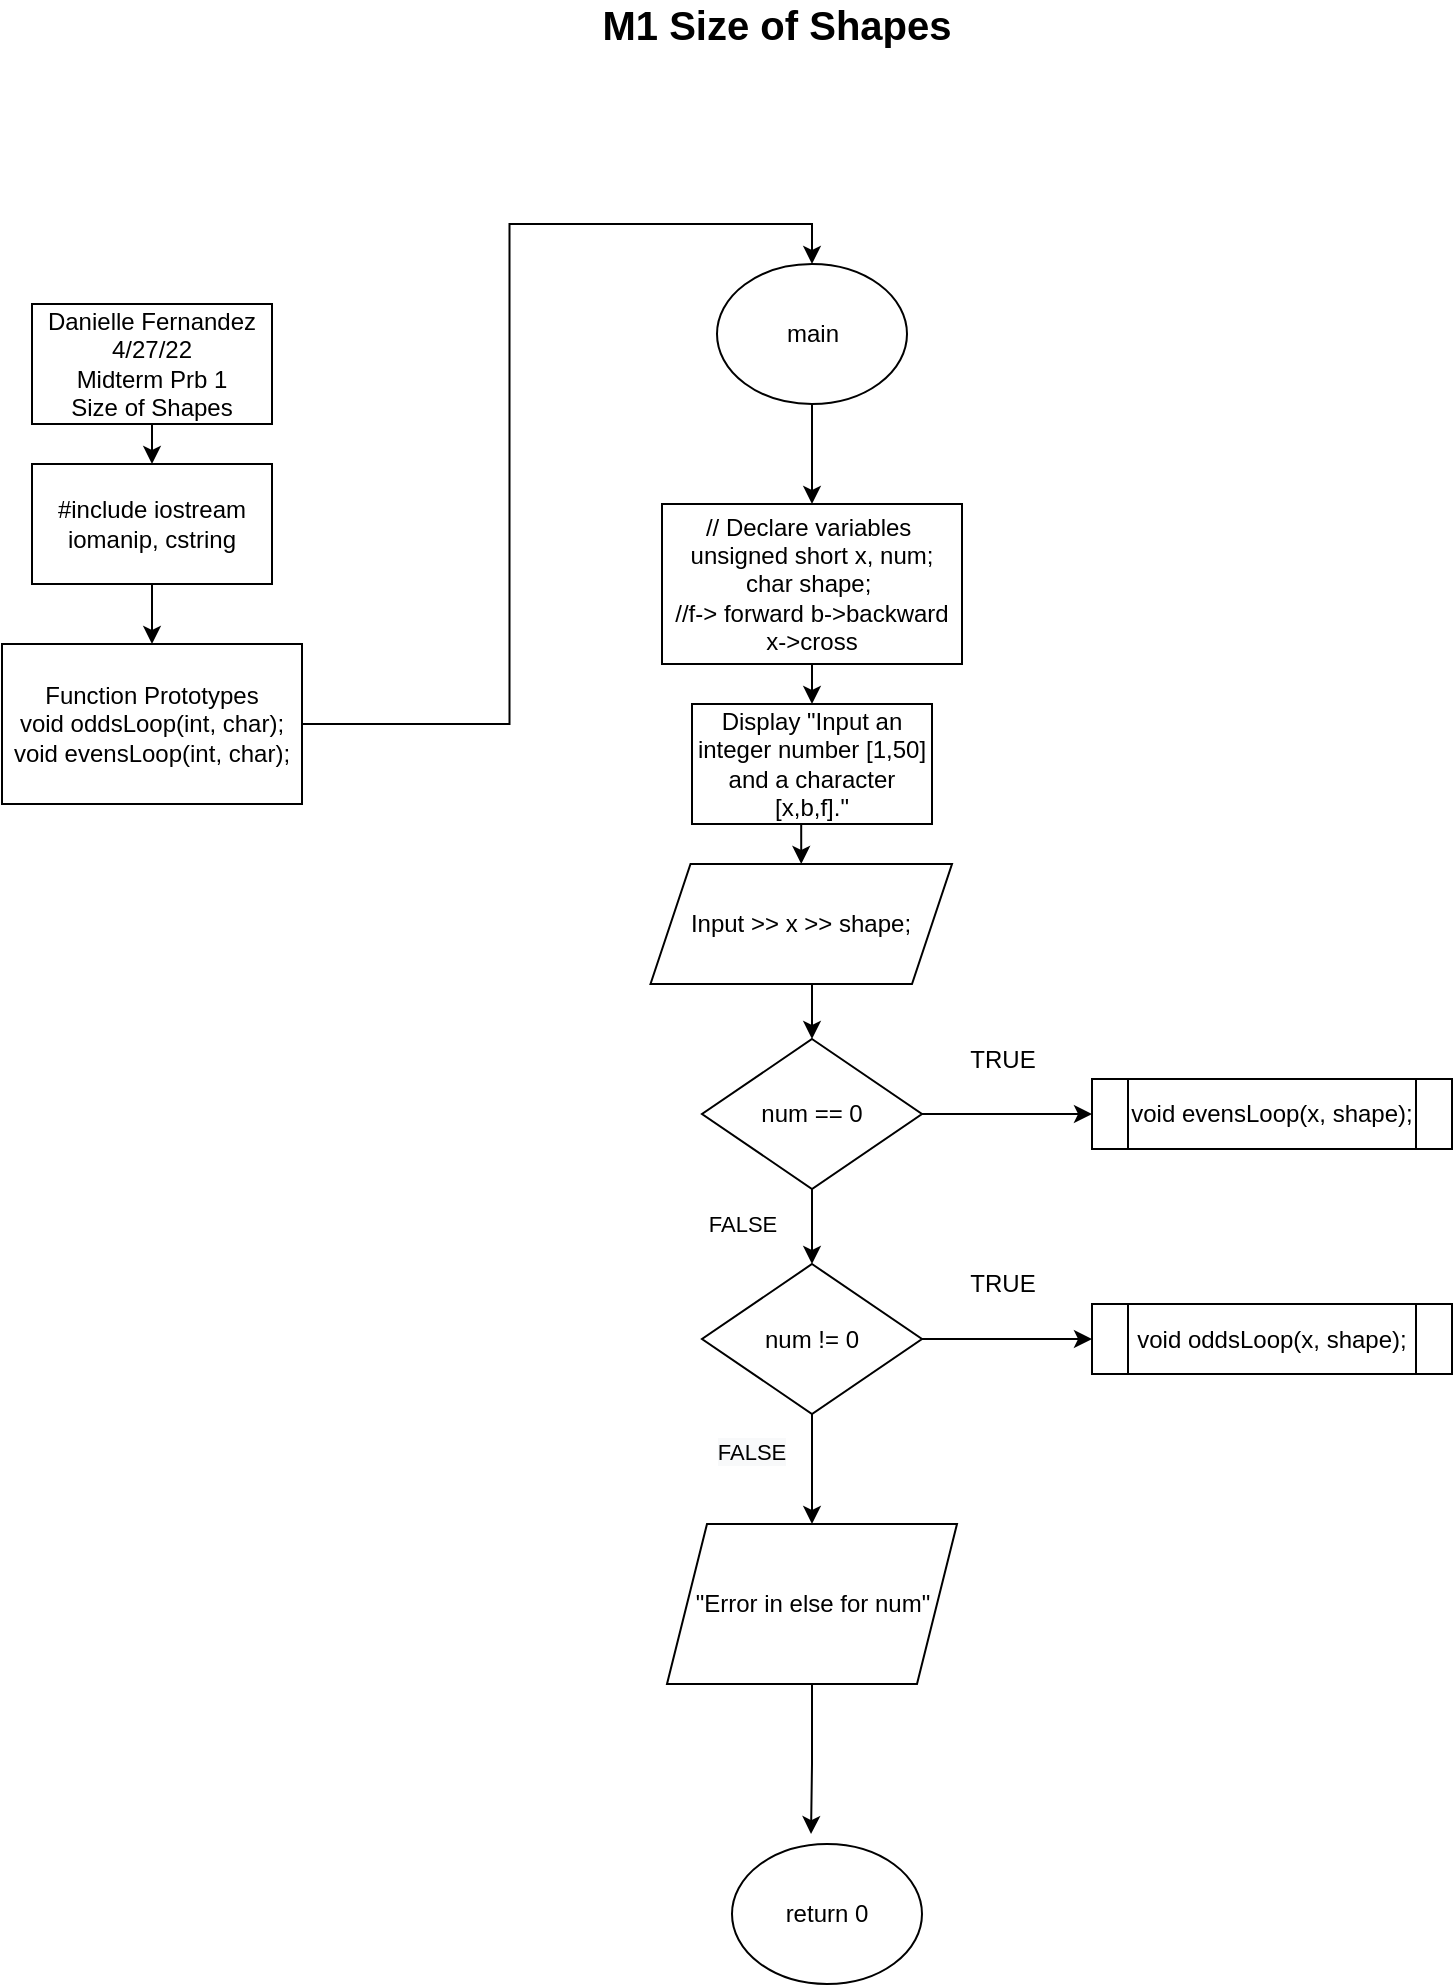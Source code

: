 <mxfile version="17.4.6" type="device" pages="3"><diagram id="Pv2Ti07bC93Vu78XZv55" name="Page-1"><mxGraphModel dx="1253" dy="853" grid="1" gridSize="10" guides="1" tooltips="1" connect="1" arrows="1" fold="1" page="1" pageScale="1" pageWidth="850" pageHeight="1100" math="0" shadow="0"><root><mxCell id="0"/><mxCell id="1" parent="0"/><mxCell id="Lsey9e549dbUKgWhSal--34" style="edgeStyle=orthogonalEdgeStyle;rounded=0;orthogonalLoop=1;jettySize=auto;html=1;exitX=0.5;exitY=1;exitDx=0;exitDy=0;entryX=0.5;entryY=0;entryDx=0;entryDy=0;" edge="1" parent="1" source="Lsey9e549dbUKgWhSal--23" target="Lsey9e549dbUKgWhSal--25"><mxGeometry relative="1" as="geometry"/></mxCell><mxCell id="Lsey9e549dbUKgWhSal--23" value="Danielle Fernandez&lt;br&gt;4/27/22&lt;br&gt;Midterm Prb 1 &lt;br&gt;Size of Shapes" style="rounded=0;whiteSpace=wrap;html=1;" vertex="1" parent="1"><mxGeometry x="53" y="180" width="120" height="60" as="geometry"/></mxCell><mxCell id="Lsey9e549dbUKgWhSal--24" style="edgeStyle=orthogonalEdgeStyle;rounded=0;orthogonalLoop=1;jettySize=auto;html=1;" edge="1" parent="1" source="Lsey9e549dbUKgWhSal--25"><mxGeometry relative="1" as="geometry"><mxPoint x="113" y="350" as="targetPoint"/></mxGeometry></mxCell><mxCell id="Lsey9e549dbUKgWhSal--25" value="#include iostream&lt;br&gt;iomanip, cstring" style="rounded=0;whiteSpace=wrap;html=1;" vertex="1" parent="1"><mxGeometry x="53" y="260" width="120" height="60" as="geometry"/></mxCell><mxCell id="Lsey9e549dbUKgWhSal--98" style="edgeStyle=orthogonalEdgeStyle;rounded=0;orthogonalLoop=1;jettySize=auto;html=1;fontColor=#000000;entryX=0.5;entryY=0;entryDx=0;entryDy=0;" edge="1" parent="1" source="Lsey9e549dbUKgWhSal--32" target="Lsey9e549dbUKgWhSal--81"><mxGeometry relative="1" as="geometry"><mxPoint x="253" y="140" as="targetPoint"/></mxGeometry></mxCell><mxCell id="Lsey9e549dbUKgWhSal--32" value="Function Prototypes&lt;br&gt;&lt;div&gt;&lt;div&gt;void oddsLoop(int, char);&lt;/div&gt;&lt;div&gt;void evensLoop(int, char);&lt;/div&gt;&lt;/div&gt;" style="rounded=0;whiteSpace=wrap;html=1;" vertex="1" parent="1"><mxGeometry x="38" y="350" width="150" height="80" as="geometry"/></mxCell><mxCell id="Lsey9e549dbUKgWhSal--84" style="edgeStyle=orthogonalEdgeStyle;rounded=0;orthogonalLoop=1;jettySize=auto;html=1;exitX=0.5;exitY=1;exitDx=0;exitDy=0;fontColor=#000000;" edge="1" parent="1" source="Lsey9e549dbUKgWhSal--73" target="Lsey9e549dbUKgWhSal--75"><mxGeometry relative="1" as="geometry"/></mxCell><mxCell id="Lsey9e549dbUKgWhSal--86" style="edgeStyle=orthogonalEdgeStyle;rounded=0;orthogonalLoop=1;jettySize=auto;html=1;exitX=1;exitY=0.5;exitDx=0;exitDy=0;entryX=0;entryY=0.5;entryDx=0;entryDy=0;fontColor=#000000;" edge="1" parent="1" source="Lsey9e549dbUKgWhSal--73" target="Lsey9e549dbUKgWhSal--74"><mxGeometry relative="1" as="geometry"/></mxCell><mxCell id="Lsey9e549dbUKgWhSal--73" value="num == 0" style="rhombus;whiteSpace=wrap;html=1;" vertex="1" parent="1"><mxGeometry x="388" y="547.5" width="110" height="75" as="geometry"/></mxCell><mxCell id="Lsey9e549dbUKgWhSal--74" value="void&amp;nbsp;evensLoop(x, shape);" style="shape=process;whiteSpace=wrap;html=1;backgroundOutline=1;" vertex="1" parent="1"><mxGeometry x="583" y="567.5" width="180" height="35" as="geometry"/></mxCell><mxCell id="Lsey9e549dbUKgWhSal--87" style="edgeStyle=orthogonalEdgeStyle;rounded=0;orthogonalLoop=1;jettySize=auto;html=1;exitX=1;exitY=0.5;exitDx=0;exitDy=0;entryX=0;entryY=0.5;entryDx=0;entryDy=0;fontColor=#000000;" edge="1" parent="1" source="Lsey9e549dbUKgWhSal--75" target="Lsey9e549dbUKgWhSal--77"><mxGeometry relative="1" as="geometry"/></mxCell><mxCell id="Lsey9e549dbUKgWhSal--90" style="edgeStyle=orthogonalEdgeStyle;rounded=0;orthogonalLoop=1;jettySize=auto;html=1;exitX=0.5;exitY=1;exitDx=0;exitDy=0;fontColor=#000000;" edge="1" parent="1" source="Lsey9e549dbUKgWhSal--75"><mxGeometry relative="1" as="geometry"><mxPoint x="443" y="790" as="targetPoint"/></mxGeometry></mxCell><mxCell id="Lsey9e549dbUKgWhSal--75" value="num != 0" style="rhombus;whiteSpace=wrap;html=1;" vertex="1" parent="1"><mxGeometry x="388" y="660" width="110" height="75" as="geometry"/></mxCell><mxCell id="vlgXG-jjndHvlrztxHxW-5" style="edgeStyle=orthogonalEdgeStyle;rounded=0;orthogonalLoop=1;jettySize=auto;html=1;exitX=0.5;exitY=1;exitDx=0;exitDy=0;entryX=0.416;entryY=-0.071;entryDx=0;entryDy=0;entryPerimeter=0;fontSize=11;fontColor=#000000;" edge="1" parent="1" source="Lsey9e549dbUKgWhSal--76" target="Lsey9e549dbUKgWhSal--94"><mxGeometry relative="1" as="geometry"/></mxCell><mxCell id="Lsey9e549dbUKgWhSal--76" value="&quot;Error in else for num&quot;" style="shape=parallelogram;perimeter=parallelogramPerimeter;whiteSpace=wrap;html=1;fixedSize=1;fontColor=#000000;" vertex="1" parent="1"><mxGeometry x="370.5" y="790" width="145" height="80" as="geometry"/></mxCell><mxCell id="Lsey9e549dbUKgWhSal--77" value="void oddsLoop(x, shape);" style="shape=process;whiteSpace=wrap;html=1;backgroundOutline=1;" vertex="1" parent="1"><mxGeometry x="583" y="680" width="180" height="35" as="geometry"/></mxCell><mxCell id="vlgXG-jjndHvlrztxHxW-2" style="edgeStyle=orthogonalEdgeStyle;rounded=0;orthogonalLoop=1;jettySize=auto;html=1;exitX=0.5;exitY=1;exitDx=0;exitDy=0;entryX=0.5;entryY=0;entryDx=0;entryDy=0;fontSize=11;fontColor=#000000;" edge="1" parent="1" source="Lsey9e549dbUKgWhSal--79" target="vlgXG-jjndHvlrztxHxW-1"><mxGeometry relative="1" as="geometry"/></mxCell><mxCell id="Lsey9e549dbUKgWhSal--79" value="&lt;div&gt;// Declare variables&amp;nbsp;&lt;/div&gt;&lt;div&gt;unsigned short x, num;&lt;br&gt;&lt;/div&gt;&lt;div&gt;char shape;&amp;nbsp;&lt;/div&gt;&lt;div&gt;//f-&amp;gt; forward b-&amp;gt;backward x-&amp;gt;cross&lt;br&gt;&lt;/div&gt;" style="rounded=0;whiteSpace=wrap;html=1;" vertex="1" parent="1"><mxGeometry x="368" y="280" width="150" height="80" as="geometry"/></mxCell><mxCell id="Lsey9e549dbUKgWhSal--80" style="edgeStyle=orthogonalEdgeStyle;rounded=0;orthogonalLoop=1;jettySize=auto;html=1;exitX=0.5;exitY=1;exitDx=0;exitDy=0;entryX=0.5;entryY=0;entryDx=0;entryDy=0;" edge="1" parent="1" source="Lsey9e549dbUKgWhSal--81" target="Lsey9e549dbUKgWhSal--79"><mxGeometry relative="1" as="geometry"/></mxCell><mxCell id="Lsey9e549dbUKgWhSal--81" value="main" style="ellipse;whiteSpace=wrap;html=1;" vertex="1" parent="1"><mxGeometry x="395.5" y="160" width="95" height="70" as="geometry"/></mxCell><mxCell id="vlgXG-jjndHvlrztxHxW-4" style="edgeStyle=orthogonalEdgeStyle;rounded=0;orthogonalLoop=1;jettySize=auto;html=1;exitX=0.5;exitY=1;exitDx=0;exitDy=0;entryX=0.5;entryY=0;entryDx=0;entryDy=0;fontSize=11;fontColor=#000000;" edge="1" parent="1" source="Lsey9e549dbUKgWhSal--82" target="Lsey9e549dbUKgWhSal--73"><mxGeometry relative="1" as="geometry"/></mxCell><mxCell id="Lsey9e549dbUKgWhSal--82" value="Input &amp;gt;&amp;gt; x &amp;gt;&amp;gt; shape;" style="shape=parallelogram;perimeter=parallelogramPerimeter;whiteSpace=wrap;html=1;fixedSize=1;" vertex="1" parent="1"><mxGeometry x="362.25" y="460" width="150.75" height="60" as="geometry"/></mxCell><mxCell id="Lsey9e549dbUKgWhSal--88" value="&lt;span style=&quot;font-weight: normal&quot;&gt;TRUE&lt;/span&gt;" style="text;html=1;resizable=0;autosize=1;align=center;verticalAlign=middle;points=[];fillColor=none;strokeColor=none;rounded=0;fontStyle=1" vertex="1" parent="1"><mxGeometry x="513" y="547.5" width="50" height="20" as="geometry"/></mxCell><mxCell id="Lsey9e549dbUKgWhSal--89" value="TRUE" style="text;html=1;resizable=0;autosize=1;align=center;verticalAlign=middle;points=[];fillColor=none;strokeColor=none;rounded=0;" vertex="1" parent="1"><mxGeometry x="513" y="660" width="50" height="20" as="geometry"/></mxCell><mxCell id="Lsey9e549dbUKgWhSal--91" value="&lt;font style=&quot;font-size: 11px&quot;&gt;FALSE&lt;/font&gt;" style="text;html=1;resizable=0;autosize=1;align=center;verticalAlign=middle;points=[];fillColor=none;strokeColor=none;rounded=0;" vertex="1" parent="1"><mxGeometry x="383" y="630" width="50" height="20" as="geometry"/></mxCell><mxCell id="Lsey9e549dbUKgWhSal--92" value="&lt;span style=&quot;color: rgb(0, 0, 0); font-family: helvetica; font-style: normal; letter-spacing: normal; text-indent: 0px; text-transform: none; word-spacing: 0px; background-color: rgb(248, 249, 250);&quot;&gt;&lt;font style=&quot;font-size: 11px&quot;&gt;FALSE&lt;/font&gt;&lt;/span&gt;" style="text;whiteSpace=wrap;html=1;fontColor=#000000;align=center;" vertex="1" parent="1"><mxGeometry x="383" y="740" width="60" height="30" as="geometry"/></mxCell><mxCell id="Lsey9e549dbUKgWhSal--94" value="return 0" style="ellipse;whiteSpace=wrap;html=1;" vertex="1" parent="1"><mxGeometry x="403" y="950" width="95" height="70" as="geometry"/></mxCell><mxCell id="Lsey9e549dbUKgWhSal--99" value="&lt;b&gt;&lt;font style=&quot;font-size: 20px&quot;&gt;M1 Size of Shapes&lt;/font&gt;&lt;/b&gt;" style="text;html=1;resizable=0;autosize=1;align=center;verticalAlign=middle;points=[];fillColor=none;strokeColor=none;rounded=0;" vertex="1" parent="1"><mxGeometry x="330" y="30" width="190" height="20" as="geometry"/></mxCell><mxCell id="vlgXG-jjndHvlrztxHxW-3" style="edgeStyle=orthogonalEdgeStyle;rounded=0;orthogonalLoop=1;jettySize=auto;html=1;exitX=0.5;exitY=1;exitDx=0;exitDy=0;entryX=0.5;entryY=0;entryDx=0;entryDy=0;fontSize=11;fontColor=#000000;" edge="1" parent="1" source="vlgXG-jjndHvlrztxHxW-1" target="Lsey9e549dbUKgWhSal--82"><mxGeometry relative="1" as="geometry"/></mxCell><mxCell id="vlgXG-jjndHvlrztxHxW-1" value="&lt;span style=&quot;font-size: 12px&quot;&gt;Display &quot;Input an&lt;/span&gt;&lt;br style=&quot;font-size: 12px&quot;&gt;&lt;span style=&quot;font-size: 12px&quot;&gt;integer number [1,50] and a character [x,b,f].&quot;&lt;/span&gt;" style="rounded=0;whiteSpace=wrap;html=1;fontSize=11;fontColor=#000000;" vertex="1" parent="1"><mxGeometry x="383" y="380" width="120" height="60" as="geometry"/></mxCell></root></mxGraphModel></diagram><diagram id="eBag4uU6r6t_aKc-vKV5" name="Page-2"><mxGraphModel dx="1670" dy="1137" grid="1" gridSize="10" guides="1" tooltips="1" connect="1" arrows="1" fold="1" page="1" pageScale="1" pageWidth="1100" pageHeight="850" math="0" shadow="0"><root><mxCell id="0"/><mxCell id="1" parent="0"/><mxCell id="DPtBgyi-ZsyXW6-kNup9-1" value="&lt;b&gt;&lt;font style=&quot;font-size: 20px&quot;&gt;M1 Size of Shapes&lt;/font&gt;&lt;/b&gt;" style="text;html=1;resizable=0;autosize=1;align=center;verticalAlign=middle;points=[];fillColor=none;strokeColor=none;rounded=0;" vertex="1" parent="1"><mxGeometry x="12.25" y="50" width="190" height="20" as="geometry"/></mxCell><mxCell id="DPtBgyi-ZsyXW6-kNup9-2" value="&lt;font size=&quot;1&quot;&gt;&lt;b style=&quot;font-size: 14px&quot;&gt;evensLoop&lt;br&gt;Function&amp;nbsp;Definitions&lt;br&gt;&lt;br&gt;&lt;/b&gt;&lt;/font&gt;" style="text;html=1;resizable=0;autosize=1;align=center;verticalAlign=middle;points=[];fillColor=none;strokeColor=none;rounded=0;" vertex="1" parent="1"><mxGeometry x="32.25" y="90" width="150" height="50" as="geometry"/></mxCell><mxCell id="RWYQn5LFQUlvw1mqAU9K-3" value="&lt;span style=&quot;font-size: 12px&quot;&gt;void&amp;nbsp;evensLoop(x, shape);&lt;/span&gt;" style="ellipse;whiteSpace=wrap;html=1;fontSize=20;fontColor=#000000;" vertex="1" parent="1"><mxGeometry x="475" y="20" width="150" height="80" as="geometry"/></mxCell><mxCell id="RWYQn5LFQUlvw1mqAU9K-69" value="return" style="ellipse;whiteSpace=wrap;html=1;fontSize=11;fontColor=#000000;" vertex="1" parent="1"><mxGeometry x="286.13" y="1600" width="167.75" height="90" as="geometry"/></mxCell><mxCell id="RWYQn5LFQUlvw1mqAU9K-299" style="edgeStyle=orthogonalEdgeStyle;rounded=0;orthogonalLoop=1;jettySize=auto;html=1;entryX=0.5;entryY=0;entryDx=0;entryDy=0;fontSize=11;fontColor=#000000;" edge="1" parent="1" target="RWYQn5LFQUlvw1mqAU9K-302"><mxGeometry relative="1" as="geometry"><mxPoint x="545" y="100" as="sourcePoint"/></mxGeometry></mxCell><mxCell id="RWYQn5LFQUlvw1mqAU9K-300" style="edgeStyle=orthogonalEdgeStyle;rounded=0;orthogonalLoop=1;jettySize=auto;html=1;exitX=0.5;exitY=1;exitDx=0;exitDy=0;fontSize=11;fontColor=#000000;entryX=0.442;entryY=-0.025;entryDx=0;entryDy=0;entryPerimeter=0;" edge="1" parent="1" source="RWYQn5LFQUlvw1mqAU9K-301" target="RWYQn5LFQUlvw1mqAU9K-321"><mxGeometry relative="1" as="geometry"><mxPoint x="547" y="450" as="targetPoint"/></mxGeometry></mxCell><mxCell id="RWYQn5LFQUlvw1mqAU9K-375" style="edgeStyle=orthogonalEdgeStyle;rounded=0;orthogonalLoop=1;jettySize=auto;html=1;exitX=0;exitY=0.5;exitDx=0;exitDy=0;fontSize=11;fontColor=#000000;entryX=0.396;entryY=0.001;entryDx=0;entryDy=0;entryPerimeter=0;" edge="1" parent="1" source="RWYQn5LFQUlvw1mqAU9K-301" target="RWYQn5LFQUlvw1mqAU9K-69"><mxGeometry relative="1" as="geometry"><mxPoint x="200" y="1550" as="targetPoint"/><Array as="points"><mxPoint x="190" y="385"/><mxPoint x="190" y="1570"/><mxPoint x="353" y="1570"/></Array></mxGeometry></mxCell><mxCell id="RWYQn5LFQUlvw1mqAU9K-301" value="&amp;nbsp;a2 &amp;gt;= 1" style="rhombus;whiteSpace=wrap;html=1;fontSize=14;fontColor=#000000;" vertex="1" parent="1"><mxGeometry x="493" y="350" width="105" height="70" as="geometry"/></mxCell><mxCell id="RWYQn5LFQUlvw1mqAU9K-302" value="&lt;span&gt;int a2 = x;&amp;nbsp;&lt;/span&gt;" style="rounded=0;whiteSpace=wrap;html=1;fontSize=14;fontColor=#000000;" vertex="1" parent="1"><mxGeometry x="498" y="130" width="95" height="40" as="geometry"/></mxCell><mxCell id="RWYQn5LFQUlvw1mqAU9K-303" style="edgeStyle=orthogonalEdgeStyle;rounded=0;orthogonalLoop=1;jettySize=auto;html=1;exitX=0.5;exitY=1;exitDx=0;exitDy=0;entryX=0.5;entryY=0;entryDx=0;entryDy=0;fontSize=11;fontColor=#000000;" edge="1" parent="1" source="RWYQn5LFQUlvw1mqAU9K-304" target="RWYQn5LFQUlvw1mqAU9K-306"><mxGeometry relative="1" as="geometry"/></mxCell><mxCell id="RWYQn5LFQUlvw1mqAU9K-304" value="&lt;span&gt;int a2 = x&amp;nbsp;&lt;/span&gt;" style="rounded=0;whiteSpace=wrap;html=1;fontSize=14;fontColor=#000000;" vertex="1" parent="1"><mxGeometry x="498" y="130" width="95" height="40" as="geometry"/></mxCell><mxCell id="RWYQn5LFQUlvw1mqAU9K-305" style="edgeStyle=orthogonalEdgeStyle;rounded=0;orthogonalLoop=1;jettySize=auto;html=1;exitX=0.5;exitY=1;exitDx=0;exitDy=0;entryX=0.5;entryY=0;entryDx=0;entryDy=0;fontSize=14;fontColor=#000000;" edge="1" parent="1" source="RWYQn5LFQUlvw1mqAU9K-306" target="RWYQn5LFQUlvw1mqAU9K-301"><mxGeometry relative="1" as="geometry"/></mxCell><mxCell id="RWYQn5LFQUlvw1mqAU9K-306" value="&lt;span&gt;int a3 = 1&amp;nbsp;&lt;/span&gt;" style="rounded=0;whiteSpace=wrap;html=1;fontSize=14;fontColor=#000000;" vertex="1" parent="1"><mxGeometry x="498" y="200" width="95" height="40" as="geometry"/></mxCell><mxCell id="RWYQn5LFQUlvw1mqAU9K-307" style="edgeStyle=orthogonalEdgeStyle;rounded=0;orthogonalLoop=1;jettySize=auto;html=1;exitX=0;exitY=0.5;exitDx=0;exitDy=0;fontSize=11;fontColor=#000000;" edge="1" parent="1" source="RWYQn5LFQUlvw1mqAU9K-308"><mxGeometry relative="1" as="geometry"><mxPoint x="547.75" y="285" as="targetPoint"/></mxGeometry></mxCell><mxCell id="RWYQn5LFQUlvw1mqAU9K-308" value="&lt;span&gt;a2- -&lt;/span&gt;" style="rounded=0;whiteSpace=wrap;html=1;fontSize=14;fontColor=#000000;" vertex="1" parent="1"><mxGeometry x="670" y="270" width="70" height="30" as="geometry"/></mxCell><mxCell id="RWYQn5LFQUlvw1mqAU9K-309" style="edgeStyle=orthogonalEdgeStyle;rounded=0;orthogonalLoop=1;jettySize=auto;html=1;exitX=0;exitY=0.5;exitDx=0;exitDy=0;entryX=1;entryY=0.5;entryDx=0;entryDy=0;fontSize=14;fontColor=#000000;" edge="1" parent="1" source="RWYQn5LFQUlvw1mqAU9K-310" target="RWYQn5LFQUlvw1mqAU9K-308"><mxGeometry relative="1" as="geometry"/></mxCell><mxCell id="RWYQn5LFQUlvw1mqAU9K-310" value="&lt;span&gt;a3++&lt;/span&gt;" style="rounded=0;whiteSpace=wrap;html=1;fontSize=14;fontColor=#000000;" vertex="1" parent="1"><mxGeometry x="790" y="270" width="70" height="30" as="geometry"/></mxCell><mxCell id="RWYQn5LFQUlvw1mqAU9K-311" value="&lt;b&gt;Row for loop&lt;/b&gt;" style="text;html=1;resizable=0;autosize=1;align=center;verticalAlign=middle;points=[];fillColor=none;strokeColor=none;rounded=0;fontSize=11;" vertex="1" parent="1"><mxGeometry x="450" y="330" width="80" height="20" as="geometry"/></mxCell><mxCell id="RWYQn5LFQUlvw1mqAU9K-312" value="&lt;b style=&quot;font-size: 11px;&quot;&gt;TRUE&lt;/b&gt;" style="text;html=1;resizable=0;autosize=1;align=center;verticalAlign=middle;points=[];fillColor=none;strokeColor=none;rounded=0;fontSize=11;" vertex="1" parent="1"><mxGeometry x="570" y="610" width="50" height="20" as="geometry"/></mxCell><mxCell id="RWYQn5LFQUlvw1mqAU9K-313" value="&lt;b style=&quot;font-size: 11px;&quot;&gt;TRUE&lt;/b&gt;" style="text;html=1;resizable=0;autosize=1;align=center;verticalAlign=middle;points=[];fillColor=none;strokeColor=none;rounded=0;fontSize=11;" vertex="1" parent="1"><mxGeometry x="567.5" y="420" width="50" height="20" as="geometry"/></mxCell><mxCell id="RWYQn5LFQUlvw1mqAU9K-314" value="&lt;b style=&quot;font-size: 14px;&quot;&gt;Switch&lt;/b&gt;" style="text;html=1;resizable=0;autosize=1;align=center;verticalAlign=middle;points=[];fillColor=none;strokeColor=none;rounded=0;fontSize=14;" vertex="1" parent="1"><mxGeometry x="443" y="670" width="60" height="20" as="geometry"/></mxCell><mxCell id="RWYQn5LFQUlvw1mqAU9K-315" style="edgeStyle=orthogonalEdgeStyle;rounded=0;orthogonalLoop=1;jettySize=auto;html=1;exitX=0.5;exitY=1;exitDx=0;exitDy=0;entryX=0.5;entryY=0;entryDx=0;entryDy=0;fontSize=14;fontColor=#000000;" edge="1" parent="1" source="RWYQn5LFQUlvw1mqAU9K-316" target="RWYQn5LFQUlvw1mqAU9K-326"><mxGeometry relative="1" as="geometry"/></mxCell><mxCell id="RWYQn5LFQUlvw1mqAU9K-381" style="edgeStyle=orthogonalEdgeStyle;rounded=0;orthogonalLoop=1;jettySize=auto;html=1;exitX=0;exitY=0.5;exitDx=0;exitDy=0;fontSize=11;fontColor=#000000;entryX=1;entryY=0.5;entryDx=0;entryDy=0;" edge="1" parent="1" source="RWYQn5LFQUlvw1mqAU9K-316" target="RWYQn5LFQUlvw1mqAU9K-310"><mxGeometry relative="1" as="geometry"><mxPoint x="1070" y="300" as="targetPoint"/><Array as="points"><mxPoint x="360" y="570"/><mxPoint x="360" y="1520"/><mxPoint x="1030" y="1520"/><mxPoint x="1030" y="285"/></Array></mxGeometry></mxCell><mxCell id="RWYQn5LFQUlvw1mqAU9K-316" value="b &amp;lt;= x" style="rhombus;whiteSpace=wrap;html=1;fontSize=14;fontColor=#000000;" vertex="1" parent="1"><mxGeometry x="493" y="540" width="115" height="60" as="geometry"/></mxCell><mxCell id="RWYQn5LFQUlvw1mqAU9K-317" value="&lt;b style=&quot;color: rgb(0, 0, 0); font-family: helvetica; font-size: 12px; font-style: normal; letter-spacing: normal; text-align: center; text-indent: 0px; text-transform: none; word-spacing: 0px; background-color: rgb(248, 249, 250);&quot;&gt;FALSE&lt;/b&gt;" style="text;whiteSpace=wrap;html=1;fontColor=#000000;" vertex="1" parent="1"><mxGeometry x="340" y="520" width="60" height="30" as="geometry"/></mxCell><mxCell id="RWYQn5LFQUlvw1mqAU9K-318" style="edgeStyle=orthogonalEdgeStyle;rounded=0;orthogonalLoop=1;jettySize=auto;html=1;exitX=0;exitY=0.5;exitDx=0;exitDy=0;fontSize=11;fontColor=#000000;" edge="1" parent="1" source="RWYQn5LFQUlvw1mqAU9K-319"><mxGeometry relative="1" as="geometry"><mxPoint x="550" y="515" as="targetPoint"/></mxGeometry></mxCell><mxCell id="RWYQn5LFQUlvw1mqAU9K-319" value="&lt;span&gt;b++&lt;/span&gt;" style="rounded=0;whiteSpace=wrap;html=1;fontSize=14;fontColor=#000000;" vertex="1" parent="1"><mxGeometry x="692.5" y="500" width="70" height="30" as="geometry"/></mxCell><mxCell id="RWYQn5LFQUlvw1mqAU9K-320" style="edgeStyle=orthogonalEdgeStyle;rounded=0;orthogonalLoop=1;jettySize=auto;html=1;exitX=0.5;exitY=1;exitDx=0;exitDy=0;entryX=0.5;entryY=0;entryDx=0;entryDy=0;fontSize=11;fontColor=#000000;" edge="1" parent="1" source="RWYQn5LFQUlvw1mqAU9K-321" target="RWYQn5LFQUlvw1mqAU9K-316"><mxGeometry relative="1" as="geometry"/></mxCell><mxCell id="RWYQn5LFQUlvw1mqAU9K-321" value="&lt;span&gt;int b = 1&amp;nbsp;&lt;/span&gt;" style="rounded=0;whiteSpace=wrap;html=1;fontSize=14;fontColor=#000000;" vertex="1" parent="1"><mxGeometry x="503" y="460" width="95" height="40" as="geometry"/></mxCell><mxCell id="RWYQn5LFQUlvw1mqAU9K-322" value="&lt;b style=&quot;color: rgb(0, 0, 0); font-family: helvetica; font-size: 11px; font-style: normal; letter-spacing: normal; text-align: center; text-indent: 0px; text-transform: none; word-spacing: 0px; background-color: rgb(248, 249, 250);&quot;&gt;FALSE&lt;/b&gt;" style="text;whiteSpace=wrap;html=1;fontColor=#000000;fontSize=11;" vertex="1" parent="1"><mxGeometry x="370" y="360" width="60" height="30" as="geometry"/></mxCell><mxCell id="RWYQn5LFQUlvw1mqAU9K-323" value="&lt;b style=&quot;font-size: 12px&quot;&gt;Column for loop&lt;/b&gt;" style="text;html=1;resizable=0;autosize=1;align=center;verticalAlign=middle;points=[];fillColor=none;strokeColor=none;rounded=0;fontSize=11;" vertex="1" parent="1"><mxGeometry x="420" y="530" width="110" height="20" as="geometry"/></mxCell><mxCell id="RWYQn5LFQUlvw1mqAU9K-324" style="edgeStyle=orthogonalEdgeStyle;rounded=0;orthogonalLoop=1;jettySize=auto;html=1;exitX=1;exitY=0.5;exitDx=0;exitDy=0;fontSize=14;fontColor=#000000;" edge="1" parent="1" source="RWYQn5LFQUlvw1mqAU9K-326"><mxGeometry relative="1" as="geometry"><mxPoint x="650" y="715" as="targetPoint"/></mxGeometry></mxCell><mxCell id="RWYQn5LFQUlvw1mqAU9K-325" style="edgeStyle=orthogonalEdgeStyle;rounded=0;orthogonalLoop=1;jettySize=auto;html=1;exitX=0.5;exitY=1;exitDx=0;exitDy=0;fontSize=14;fontColor=#000000;entryX=0.5;entryY=0;entryDx=0;entryDy=0;" edge="1" parent="1" source="RWYQn5LFQUlvw1mqAU9K-326" target="RWYQn5LFQUlvw1mqAU9K-330"><mxGeometry relative="1" as="geometry"><mxPoint x="550" y="1010" as="targetPoint"/></mxGeometry></mxCell><mxCell id="RWYQn5LFQUlvw1mqAU9K-326" value="case == 'x'&lt;br&gt;or&lt;br&gt;case == 'X'" style="rhombus;whiteSpace=wrap;html=1;fontSize=14;fontColor=#000000;" vertex="1" parent="1"><mxGeometry x="488.25" y="650" width="124.5" height="130" as="geometry"/></mxCell><mxCell id="RWYQn5LFQUlvw1mqAU9K-327" style="edgeStyle=orthogonalEdgeStyle;rounded=0;orthogonalLoop=1;jettySize=auto;html=1;exitX=1;exitY=0.5;exitDx=0;exitDy=0;fontSize=14;fontColor=#000000;" edge="1" parent="1" source="RWYQn5LFQUlvw1mqAU9K-330"><mxGeometry relative="1" as="geometry"><mxPoint x="650" y="1085" as="targetPoint"/></mxGeometry></mxCell><mxCell id="RWYQn5LFQUlvw1mqAU9K-328" style="edgeStyle=orthogonalEdgeStyle;rounded=0;orthogonalLoop=1;jettySize=auto;html=1;exitX=0.5;exitY=1;exitDx=0;exitDy=0;entryX=0.5;entryY=0;entryDx=0;entryDy=0;fontSize=14;fontColor=#000000;" edge="1" parent="1" source="RWYQn5LFQUlvw1mqAU9K-330"><mxGeometry relative="1" as="geometry"><mxPoint x="550" y="1270" as="targetPoint"/></mxGeometry></mxCell><mxCell id="RWYQn5LFQUlvw1mqAU9K-330" value="case == 'b'&lt;br&gt;or&lt;br&gt;case == 'B'" style="rhombus;whiteSpace=wrap;html=1;fontSize=14;fontColor=#000000;" vertex="1" parent="1"><mxGeometry x="488.25" y="1020" width="124.5" height="130" as="geometry"/></mxCell><mxCell id="RWYQn5LFQUlvw1mqAU9K-331" style="edgeStyle=orthogonalEdgeStyle;rounded=0;orthogonalLoop=1;jettySize=auto;html=1;exitX=1;exitY=0.5;exitDx=0;exitDy=0;fontSize=14;fontColor=#000000;" edge="1" parent="1" source="RWYQn5LFQUlvw1mqAU9K-333"><mxGeometry relative="1" as="geometry"><mxPoint x="650" y="1335" as="targetPoint"/></mxGeometry></mxCell><mxCell id="RWYQn5LFQUlvw1mqAU9K-379" style="edgeStyle=orthogonalEdgeStyle;rounded=0;orthogonalLoop=1;jettySize=auto;html=1;exitX=0;exitY=0.5;exitDx=0;exitDy=0;entryX=0.5;entryY=0;entryDx=0;entryDy=0;fontSize=11;fontColor=#000000;" edge="1" parent="1" source="RWYQn5LFQUlvw1mqAU9K-333" target="RWYQn5LFQUlvw1mqAU9K-373"><mxGeometry relative="1" as="geometry"/></mxCell><mxCell id="RWYQn5LFQUlvw1mqAU9K-333" value="case == 'c'&lt;br&gt;or&lt;br&gt;case == 'C'" style="rhombus;whiteSpace=wrap;html=1;fontSize=14;fontColor=#000000;" vertex="1" parent="1"><mxGeometry x="488.25" y="1270" width="124.5" height="130" as="geometry"/></mxCell><mxCell id="RWYQn5LFQUlvw1mqAU9K-334" value="&lt;b style=&quot;color: rgb(0, 0, 0); font-family: helvetica; font-size: 12px; font-style: normal; letter-spacing: normal; text-align: center; text-indent: 0px; text-transform: none; word-spacing: 0px; background-color: rgb(248, 249, 250);&quot;&gt;FALSE&lt;/b&gt;" style="text;whiteSpace=wrap;html=1;fontColor=#000000;" vertex="1" parent="1"><mxGeometry x="488" y="867.5" width="60" height="30" as="geometry"/></mxCell><mxCell id="RWYQn5LFQUlvw1mqAU9K-335" value="&lt;div style=&quot;text-align: center&quot;&gt;&lt;span style=&quot;font-family: &amp;#34;helvetica&amp;#34; ; font-size: 11px&quot;&gt;FALSE&lt;/span&gt;&lt;/div&gt;" style="text;whiteSpace=wrap;html=1;fontColor=#000000;" vertex="1" parent="1"><mxGeometry x="487.75" y="1182.5" width="60" height="30" as="geometry"/></mxCell><mxCell id="RWYQn5LFQUlvw1mqAU9K-336" value="&lt;span style=&quot;color: rgb(0 , 0 , 0) ; font-family: &amp;#34;helvetica&amp;#34; ; font-style: normal ; letter-spacing: normal ; text-indent: 0px ; text-transform: none ; word-spacing: 0px ; background-color: rgb(248 , 249 , 250)&quot;&gt;&lt;font style=&quot;font-size: 11px&quot;&gt;FALSE&lt;/font&gt;&lt;/span&gt;" style="text;whiteSpace=wrap;html=1;fontColor=#000000;align=center;" vertex="1" parent="1"><mxGeometry x="420" y="1287.5" width="60" height="30" as="geometry"/></mxCell><mxCell id="RWYQn5LFQUlvw1mqAU9K-337" style="edgeStyle=orthogonalEdgeStyle;rounded=0;orthogonalLoop=1;jettySize=auto;html=1;exitX=1;exitY=0.5;exitDx=0;exitDy=0;entryX=0.036;entryY=0.5;entryDx=0;entryDy=0;entryPerimeter=0;fontSize=14;fontColor=#000000;" edge="1" parent="1" source="RWYQn5LFQUlvw1mqAU9K-339" target="RWYQn5LFQUlvw1mqAU9K-341"><mxGeometry relative="1" as="geometry"/></mxCell><mxCell id="RWYQn5LFQUlvw1mqAU9K-338" style="edgeStyle=orthogonalEdgeStyle;rounded=0;orthogonalLoop=1;jettySize=auto;html=1;exitX=0.5;exitY=1;exitDx=0;exitDy=0;entryX=0.5;entryY=0;entryDx=0;entryDy=0;fontSize=11;fontColor=#000000;" edge="1" parent="1" source="RWYQn5LFQUlvw1mqAU9K-339" target="RWYQn5LFQUlvw1mqAU9K-344"><mxGeometry relative="1" as="geometry"/></mxCell><mxCell id="RWYQn5LFQUlvw1mqAU9K-339" value="a3 == b2" style="rhombus;whiteSpace=wrap;html=1;fontSize=14;fontColor=#000000;" vertex="1" parent="1"><mxGeometry x="655.5" y="675" width="80" height="80" as="geometry"/></mxCell><mxCell id="RWYQn5LFQUlvw1mqAU9K-340" style="edgeStyle=orthogonalEdgeStyle;rounded=0;orthogonalLoop=1;jettySize=auto;html=1;exitX=1;exitY=0.5;exitDx=0;exitDy=0;fontSize=11;fontColor=#000000;" edge="1" parent="1" source="RWYQn5LFQUlvw1mqAU9K-341"><mxGeometry relative="1" as="geometry"><mxPoint x="967.75" y="715" as="targetPoint"/></mxGeometry></mxCell><mxCell id="RWYQn5LFQUlvw1mqAU9K-341" value="Display a2" style="shape=parallelogram;perimeter=parallelogramPerimeter;whiteSpace=wrap;html=1;fixedSize=1;fontSize=14;fontColor=#000000;" vertex="1" parent="1"><mxGeometry x="785.5" y="697.5" width="110" height="35" as="geometry"/></mxCell><mxCell id="RWYQn5LFQUlvw1mqAU9K-342" style="edgeStyle=orthogonalEdgeStyle;rounded=0;orthogonalLoop=1;jettySize=auto;html=1;exitX=0.5;exitY=1;exitDx=0;exitDy=0;entryX=0.5;entryY=0;entryDx=0;entryDy=0;fontSize=11;fontColor=#000000;" edge="1" parent="1" source="RWYQn5LFQUlvw1mqAU9K-344" target="RWYQn5LFQUlvw1mqAU9K-348"><mxGeometry relative="1" as="geometry"/></mxCell><mxCell id="RWYQn5LFQUlvw1mqAU9K-343" style="edgeStyle=orthogonalEdgeStyle;rounded=0;orthogonalLoop=1;jettySize=auto;html=1;exitX=1;exitY=0.5;exitDx=0;exitDy=0;fontSize=11;fontColor=#000000;" edge="1" parent="1" source="RWYQn5LFQUlvw1mqAU9K-344" target="RWYQn5LFQUlvw1mqAU9K-346"><mxGeometry relative="1" as="geometry"/></mxCell><mxCell id="RWYQn5LFQUlvw1mqAU9K-344" value="a3 + b2 == &lt;br&gt;x + 1" style="rhombus;whiteSpace=wrap;html=1;fontSize=14;fontColor=#000000;" vertex="1" parent="1"><mxGeometry x="640.5" y="810" width="110" height="80" as="geometry"/></mxCell><mxCell id="RWYQn5LFQUlvw1mqAU9K-345" style="edgeStyle=orthogonalEdgeStyle;rounded=0;orthogonalLoop=1;jettySize=auto;html=1;exitX=1;exitY=0.5;exitDx=0;exitDy=0;fontSize=11;fontColor=#000000;" edge="1" parent="1" source="RWYQn5LFQUlvw1mqAU9K-346"><mxGeometry relative="1" as="geometry"><mxPoint x="967.75" y="850" as="targetPoint"/></mxGeometry></mxCell><mxCell id="RWYQn5LFQUlvw1mqAU9K-346" value="Display a3" style="shape=parallelogram;perimeter=parallelogramPerimeter;whiteSpace=wrap;html=1;fixedSize=1;fontSize=14;fontColor=#000000;" vertex="1" parent="1"><mxGeometry x="780" y="832.5" width="110" height="35" as="geometry"/></mxCell><mxCell id="RWYQn5LFQUlvw1mqAU9K-347" style="edgeStyle=orthogonalEdgeStyle;rounded=0;orthogonalLoop=1;jettySize=auto;html=1;exitX=1;exitY=0.5;exitDx=0;exitDy=0;fontSize=11;fontColor=#000000;" edge="1" parent="1" source="RWYQn5LFQUlvw1mqAU9K-348"><mxGeometry relative="1" as="geometry"><mxPoint x="767.75" y="510" as="targetPoint"/><Array as="points"><mxPoint x="967.75" y="967"/><mxPoint x="967.75" y="510"/></Array></mxGeometry></mxCell><mxCell id="RWYQn5LFQUlvw1mqAU9K-348" value="Display &quot; &quot;" style="shape=parallelogram;perimeter=parallelogramPerimeter;whiteSpace=wrap;html=1;fixedSize=1;fontSize=14;fontColor=#000000;" vertex="1" parent="1"><mxGeometry x="640.5" y="950" width="110" height="35" as="geometry"/></mxCell><mxCell id="RWYQn5LFQUlvw1mqAU9K-349" value="&lt;b style=&quot;font-size: 11px;&quot;&gt;TRUE&lt;/b&gt;" style="text;html=1;resizable=0;autosize=1;align=center;verticalAlign=middle;points=[];fillColor=none;strokeColor=none;rounded=0;fontSize=11;" vertex="1" parent="1"><mxGeometry x="740" y="690" width="50" height="20" as="geometry"/></mxCell><mxCell id="RWYQn5LFQUlvw1mqAU9K-350" value="&lt;b style=&quot;color: rgb(0, 0, 0); font-family: helvetica; font-size: 11px; font-style: normal; letter-spacing: normal; text-align: center; text-indent: 0px; text-transform: none; word-spacing: 0px; background-color: rgb(248, 249, 250);&quot;&gt;TRUE&lt;/b&gt;" style="text;whiteSpace=wrap;html=1;fontSize=14;fontColor=#000000;" vertex="1" parent="1"><mxGeometry x="620" y="675" width="60" height="30" as="geometry"/></mxCell><mxCell id="RWYQn5LFQUlvw1mqAU9K-351" value="&lt;b style=&quot;color: rgb(0, 0, 0); font-family: helvetica; font-size: 11px; font-style: normal; letter-spacing: normal; text-align: center; text-indent: 0px; text-transform: none; word-spacing: 0px; background-color: rgb(248, 249, 250);&quot;&gt;FALSE&lt;/b&gt;" style="text;whiteSpace=wrap;html=1;fontColor=#000000;fontSize=11;" vertex="1" parent="1"><mxGeometry x="640.5" y="900" width="60" height="30" as="geometry"/></mxCell><mxCell id="RWYQn5LFQUlvw1mqAU9K-352" style="edgeStyle=orthogonalEdgeStyle;rounded=0;orthogonalLoop=1;jettySize=auto;html=1;exitX=1;exitY=0.5;exitDx=0;exitDy=0;entryX=0.036;entryY=0.5;entryDx=0;entryDy=0;entryPerimeter=0;fontSize=14;fontColor=#000000;" edge="1" parent="1" source="RWYQn5LFQUlvw1mqAU9K-354" target="RWYQn5LFQUlvw1mqAU9K-356"><mxGeometry relative="1" as="geometry"/></mxCell><mxCell id="RWYQn5LFQUlvw1mqAU9K-353" style="edgeStyle=orthogonalEdgeStyle;rounded=0;orthogonalLoop=1;jettySize=auto;html=1;exitX=0.5;exitY=1;exitDx=0;exitDy=0;entryX=0.495;entryY=-0.171;entryDx=0;entryDy=0;fontSize=11;fontColor=#000000;entryPerimeter=0;" edge="1" parent="1" source="RWYQn5LFQUlvw1mqAU9K-354" target="RWYQn5LFQUlvw1mqAU9K-358"><mxGeometry relative="1" as="geometry"><mxPoint x="695.5" y="1150" as="targetPoint"/></mxGeometry></mxCell><mxCell id="RWYQn5LFQUlvw1mqAU9K-354" value="a3 == b2" style="rhombus;whiteSpace=wrap;html=1;fontSize=14;fontColor=#000000;" vertex="1" parent="1"><mxGeometry x="655.5" y="1045" width="80" height="80" as="geometry"/></mxCell><mxCell id="RWYQn5LFQUlvw1mqAU9K-355" style="edgeStyle=orthogonalEdgeStyle;rounded=0;orthogonalLoop=1;jettySize=auto;html=1;exitX=1;exitY=0.5;exitDx=0;exitDy=0;fontSize=11;fontColor=#000000;" edge="1" parent="1" source="RWYQn5LFQUlvw1mqAU9K-356"><mxGeometry relative="1" as="geometry"><mxPoint x="967.75" y="1085" as="targetPoint"/></mxGeometry></mxCell><mxCell id="RWYQn5LFQUlvw1mqAU9K-356" value="Display a2" style="shape=parallelogram;perimeter=parallelogramPerimeter;whiteSpace=wrap;html=1;fixedSize=1;fontSize=14;fontColor=#000000;" vertex="1" parent="1"><mxGeometry x="785.5" y="1067.5" width="110" height="35" as="geometry"/></mxCell><mxCell id="RWYQn5LFQUlvw1mqAU9K-357" style="edgeStyle=orthogonalEdgeStyle;rounded=0;orthogonalLoop=1;jettySize=auto;html=1;exitX=1;exitY=0.5;exitDx=0;exitDy=0;fontSize=11;fontColor=#000000;" edge="1" parent="1" source="RWYQn5LFQUlvw1mqAU9K-358"><mxGeometry relative="1" as="geometry"><mxPoint x="967.75" y="970" as="targetPoint"/></mxGeometry></mxCell><mxCell id="RWYQn5LFQUlvw1mqAU9K-358" value="Display &quot; &quot;" style="shape=parallelogram;perimeter=parallelogramPerimeter;whiteSpace=wrap;html=1;fixedSize=1;fontSize=14;fontColor=#000000;" vertex="1" parent="1"><mxGeometry x="640.5" y="1180" width="110" height="35" as="geometry"/></mxCell><mxCell id="RWYQn5LFQUlvw1mqAU9K-359" value="&lt;span style=&quot;font-size: 11px&quot;&gt;TRUE&lt;/span&gt;" style="text;html=1;resizable=0;autosize=1;align=center;verticalAlign=middle;points=[];fillColor=none;strokeColor=none;rounded=0;fontSize=11;" vertex="1" parent="1"><mxGeometry x="740" y="1060" width="50" height="20" as="geometry"/></mxCell><mxCell id="RWYQn5LFQUlvw1mqAU9K-360" value="&lt;span style=&quot;color: rgb(0 , 0 , 0) ; font-family: &amp;#34;helvetica&amp;#34; ; font-size: 11px ; font-style: normal ; letter-spacing: normal ; text-indent: 0px ; text-transform: none ; word-spacing: 0px ; background-color: rgb(248 , 249 , 250)&quot;&gt;TRUE&lt;/span&gt;" style="text;whiteSpace=wrap;html=1;fontSize=14;fontColor=#000000;align=center;" vertex="1" parent="1"><mxGeometry x="620" y="1045" width="60" height="30" as="geometry"/></mxCell><mxCell id="RWYQn5LFQUlvw1mqAU9K-361" value="&lt;div style=&quot;text-align: center&quot;&gt;&lt;span style=&quot;font-family: &amp;#34;helvetica&amp;#34; ; font-size: 11px&quot;&gt;FALSE&lt;/span&gt;&lt;/div&gt;" style="text;whiteSpace=wrap;html=1;fontColor=#000000;" vertex="1" parent="1"><mxGeometry x="640.5" y="1140" width="60" height="30" as="geometry"/></mxCell><mxCell id="RWYQn5LFQUlvw1mqAU9K-362" value="&lt;b style=&quot;color: rgb(0, 0, 0); font-family: helvetica; font-size: 11px; font-style: normal; letter-spacing: normal; text-align: center; text-indent: 0px; text-transform: none; word-spacing: 0px; background-color: rgb(248, 249, 250);&quot;&gt;FALSE&lt;/b&gt;" style="text;whiteSpace=wrap;html=1;fontColor=#000000;fontSize=11;" vertex="1" parent="1"><mxGeometry x="640.5" y="772.5" width="60" height="30" as="geometry"/></mxCell><mxCell id="RWYQn5LFQUlvw1mqAU9K-363" style="edgeStyle=orthogonalEdgeStyle;rounded=0;orthogonalLoop=1;jettySize=auto;html=1;exitX=1;exitY=0.5;exitDx=0;exitDy=0;entryX=0.036;entryY=0.5;entryDx=0;entryDy=0;entryPerimeter=0;fontSize=14;fontColor=#000000;" edge="1" parent="1" target="RWYQn5LFQUlvw1mqAU9K-366"><mxGeometry relative="1" as="geometry"><mxPoint x="735.5" y="1335" as="sourcePoint"/></mxGeometry></mxCell><mxCell id="RWYQn5LFQUlvw1mqAU9K-364" style="edgeStyle=orthogonalEdgeStyle;rounded=0;orthogonalLoop=1;jettySize=auto;html=1;exitX=0.5;exitY=1;exitDx=0;exitDy=0;entryX=0.495;entryY=-0.171;entryDx=0;entryDy=0;fontSize=11;fontColor=#000000;entryPerimeter=0;" edge="1" parent="1" target="RWYQn5LFQUlvw1mqAU9K-368"><mxGeometry relative="1" as="geometry"><mxPoint x="695.5" y="1400" as="targetPoint"/><mxPoint x="695.5" y="1375" as="sourcePoint"/></mxGeometry></mxCell><mxCell id="RWYQn5LFQUlvw1mqAU9K-365" style="edgeStyle=orthogonalEdgeStyle;rounded=0;orthogonalLoop=1;jettySize=auto;html=1;exitX=1;exitY=0.5;exitDx=0;exitDy=0;fontSize=11;fontColor=#000000;" edge="1" parent="1" source="RWYQn5LFQUlvw1mqAU9K-366"><mxGeometry relative="1" as="geometry"><mxPoint x="967.75" y="1335" as="targetPoint"/></mxGeometry></mxCell><mxCell id="RWYQn5LFQUlvw1mqAU9K-366" value="Display a3" style="shape=parallelogram;perimeter=parallelogramPerimeter;whiteSpace=wrap;html=1;fixedSize=1;fontSize=14;fontColor=#000000;" vertex="1" parent="1"><mxGeometry x="785.5" y="1317.5" width="110" height="35" as="geometry"/></mxCell><mxCell id="RWYQn5LFQUlvw1mqAU9K-367" style="edgeStyle=orthogonalEdgeStyle;rounded=0;orthogonalLoop=1;jettySize=auto;html=1;exitX=0.5;exitY=1;exitDx=0;exitDy=0;fontSize=11;fontColor=#000000;" edge="1" parent="1" source="RWYQn5LFQUlvw1mqAU9K-368"><mxGeometry relative="1" as="geometry"><mxPoint x="967.75" y="1200" as="targetPoint"/></mxGeometry></mxCell><mxCell id="RWYQn5LFQUlvw1mqAU9K-368" value="Display &quot; &quot;" style="shape=parallelogram;perimeter=parallelogramPerimeter;whiteSpace=wrap;html=1;fixedSize=1;fontSize=14;fontColor=#000000;" vertex="1" parent="1"><mxGeometry x="640.5" y="1430" width="110" height="35" as="geometry"/></mxCell><mxCell id="RWYQn5LFQUlvw1mqAU9K-369" value="&lt;b style=&quot;font-size: 11px;&quot;&gt;TRUE&lt;/b&gt;" style="text;html=1;resizable=0;autosize=1;align=center;verticalAlign=middle;points=[];fillColor=none;strokeColor=none;rounded=0;fontSize=11;" vertex="1" parent="1"><mxGeometry x="740" y="1310" width="50" height="20" as="geometry"/></mxCell><mxCell id="RWYQn5LFQUlvw1mqAU9K-370" value="&lt;b style=&quot;color: rgb(0, 0, 0); font-family: helvetica; font-size: 11px; font-style: normal; letter-spacing: normal; text-align: center; text-indent: 0px; text-transform: none; word-spacing: 0px; background-color: rgb(248, 249, 250);&quot;&gt;TRUE&lt;/b&gt;" style="text;whiteSpace=wrap;html=1;fontSize=14;fontColor=#000000;" vertex="1" parent="1"><mxGeometry x="620" y="1295" width="60" height="30" as="geometry"/></mxCell><mxCell id="RWYQn5LFQUlvw1mqAU9K-371" value="&lt;div&gt;&lt;span style=&quot;font-family: &amp;#34;helvetica&amp;#34; ; font-size: 11px&quot;&gt;FALSE&lt;/span&gt;&lt;/div&gt;" style="text;whiteSpace=wrap;html=1;fontColor=#000000;align=center;" vertex="1" parent="1"><mxGeometry x="640.5" y="1390" width="60" height="30" as="geometry"/></mxCell><mxCell id="RWYQn5LFQUlvw1mqAU9K-372" value="a3 + b2 == &lt;br&gt;x + 1" style="rhombus;whiteSpace=wrap;html=1;fontSize=14;fontColor=#000000;" vertex="1" parent="1"><mxGeometry x="652.5" y="1295" width="110" height="80" as="geometry"/></mxCell><mxCell id="RWYQn5LFQUlvw1mqAU9K-373" value="Display&lt;br&gt;&quot;Error in oddLoop() default&quot;" style="shape=parallelogram;perimeter=parallelogramPerimeter;whiteSpace=wrap;html=1;fixedSize=1;fontSize=11;fontColor=#000000;" vertex="1" parent="1"><mxGeometry x="410" y="1430" width="120" height="60" as="geometry"/></mxCell></root></mxGraphModel></diagram><diagram name="Page 3" id="3KdUx4ceY9Rh-Ou3RnX4"><mxGraphModel dx="1002" dy="682" grid="1" gridSize="10" guides="1" tooltips="1" connect="1" arrows="1" fold="1" page="1" pageScale="1" pageWidth="1100" pageHeight="850" math="0" shadow="0"><root><mxCell id="350eJHrfaO71LxmOzBd9-0"/><mxCell id="350eJHrfaO71LxmOzBd9-1" parent="350eJHrfaO71LxmOzBd9-0"/><mxCell id="350eJHrfaO71LxmOzBd9-2" value="&lt;b&gt;&lt;font style=&quot;font-size: 20px&quot;&gt;M1 Size of Shapes&lt;/font&gt;&lt;/b&gt;" style="text;html=1;resizable=0;autosize=1;align=center;verticalAlign=middle;points=[];fillColor=none;strokeColor=none;rounded=0;" vertex="1" parent="350eJHrfaO71LxmOzBd9-1"><mxGeometry x="12.25" y="50" width="190" height="20" as="geometry"/></mxCell><mxCell id="350eJHrfaO71LxmOzBd9-3" value="&lt;font size=&quot;1&quot;&gt;&lt;b style=&quot;font-size: 14px&quot;&gt;oddsLoop&lt;br&gt;Function&amp;nbsp;Definitions&lt;br&gt;&lt;br&gt;&lt;/b&gt;&lt;/font&gt;" style="text;html=1;resizable=0;autosize=1;align=center;verticalAlign=middle;points=[];fillColor=none;strokeColor=none;rounded=0;" vertex="1" parent="350eJHrfaO71LxmOzBd9-1"><mxGeometry x="32.25" y="90" width="150" height="50" as="geometry"/></mxCell><mxCell id="350eJHrfaO71LxmOzBd9-4" value="&lt;span style=&quot;font-size: 12px&quot;&gt;void oddsLoop(x, shape);&lt;/span&gt;" style="ellipse;whiteSpace=wrap;html=1;fontSize=20;fontColor=#000000;" vertex="1" parent="350eJHrfaO71LxmOzBd9-1"><mxGeometry x="475" y="20" width="150" height="80" as="geometry"/></mxCell><mxCell id="350eJHrfaO71LxmOzBd9-5" value="return" style="ellipse;whiteSpace=wrap;html=1;fontSize=11;fontColor=#000000;" vertex="1" parent="350eJHrfaO71LxmOzBd9-1"><mxGeometry x="286.13" y="1600" width="167.75" height="90" as="geometry"/></mxCell><mxCell id="350eJHrfaO71LxmOzBd9-6" style="edgeStyle=orthogonalEdgeStyle;rounded=0;orthogonalLoop=1;jettySize=auto;html=1;entryX=0.5;entryY=0;entryDx=0;entryDy=0;fontSize=11;fontColor=#000000;" edge="1" parent="350eJHrfaO71LxmOzBd9-1" target="350eJHrfaO71LxmOzBd9-10"><mxGeometry relative="1" as="geometry"><mxPoint x="545" y="100" as="sourcePoint"/></mxGeometry></mxCell><mxCell id="350eJHrfaO71LxmOzBd9-7" style="edgeStyle=orthogonalEdgeStyle;rounded=0;orthogonalLoop=1;jettySize=auto;html=1;exitX=0.5;exitY=1;exitDx=0;exitDy=0;fontSize=11;fontColor=#000000;entryX=0.442;entryY=-0.025;entryDx=0;entryDy=0;entryPerimeter=0;" edge="1" parent="350eJHrfaO71LxmOzBd9-1" source="350eJHrfaO71LxmOzBd9-9" target="350eJHrfaO71LxmOzBd9-30"><mxGeometry relative="1" as="geometry"><mxPoint x="547" y="450" as="targetPoint"/></mxGeometry></mxCell><mxCell id="350eJHrfaO71LxmOzBd9-8" style="edgeStyle=orthogonalEdgeStyle;rounded=0;orthogonalLoop=1;jettySize=auto;html=1;exitX=0;exitY=0.5;exitDx=0;exitDy=0;fontSize=11;fontColor=#000000;entryX=0.396;entryY=0.001;entryDx=0;entryDy=0;entryPerimeter=0;" edge="1" parent="350eJHrfaO71LxmOzBd9-1" source="350eJHrfaO71LxmOzBd9-9" target="350eJHrfaO71LxmOzBd9-5"><mxGeometry relative="1" as="geometry"><mxPoint x="200" y="1550" as="targetPoint"/><Array as="points"><mxPoint x="190" y="385"/><mxPoint x="190" y="1570"/><mxPoint x="353" y="1570"/></Array></mxGeometry></mxCell><mxCell id="350eJHrfaO71LxmOzBd9-9" value="&amp;nbsp;a2 &amp;gt;= 1" style="rhombus;whiteSpace=wrap;html=1;fontSize=14;fontColor=#000000;" vertex="1" parent="350eJHrfaO71LxmOzBd9-1"><mxGeometry x="493" y="350" width="105" height="70" as="geometry"/></mxCell><mxCell id="350eJHrfaO71LxmOzBd9-10" value="&lt;span&gt;int a2 = x;&amp;nbsp;&lt;/span&gt;" style="rounded=0;whiteSpace=wrap;html=1;fontSize=14;fontColor=#000000;" vertex="1" parent="350eJHrfaO71LxmOzBd9-1"><mxGeometry x="498" y="130" width="95" height="40" as="geometry"/></mxCell><mxCell id="350eJHrfaO71LxmOzBd9-11" style="edgeStyle=orthogonalEdgeStyle;rounded=0;orthogonalLoop=1;jettySize=auto;html=1;exitX=0.5;exitY=1;exitDx=0;exitDy=0;entryX=0.5;entryY=0;entryDx=0;entryDy=0;fontSize=11;fontColor=#000000;" edge="1" parent="350eJHrfaO71LxmOzBd9-1" source="350eJHrfaO71LxmOzBd9-12" target="350eJHrfaO71LxmOzBd9-14"><mxGeometry relative="1" as="geometry"/></mxCell><mxCell id="350eJHrfaO71LxmOzBd9-12" value="&lt;span&gt;int a2 = x&amp;nbsp;&lt;/span&gt;" style="rounded=0;whiteSpace=wrap;html=1;fontSize=14;fontColor=#000000;" vertex="1" parent="350eJHrfaO71LxmOzBd9-1"><mxGeometry x="498" y="130" width="95" height="40" as="geometry"/></mxCell><mxCell id="350eJHrfaO71LxmOzBd9-13" style="edgeStyle=orthogonalEdgeStyle;rounded=0;orthogonalLoop=1;jettySize=auto;html=1;exitX=0.5;exitY=1;exitDx=0;exitDy=0;entryX=0.5;entryY=0;entryDx=0;entryDy=0;fontSize=14;fontColor=#000000;" edge="1" parent="350eJHrfaO71LxmOzBd9-1" source="350eJHrfaO71LxmOzBd9-14" target="350eJHrfaO71LxmOzBd9-9"><mxGeometry relative="1" as="geometry"/></mxCell><mxCell id="350eJHrfaO71LxmOzBd9-14" value="&lt;span&gt;int a3 = 1&amp;nbsp;&lt;/span&gt;" style="rounded=0;whiteSpace=wrap;html=1;fontSize=14;fontColor=#000000;" vertex="1" parent="350eJHrfaO71LxmOzBd9-1"><mxGeometry x="498" y="200" width="95" height="40" as="geometry"/></mxCell><mxCell id="350eJHrfaO71LxmOzBd9-15" style="edgeStyle=orthogonalEdgeStyle;rounded=0;orthogonalLoop=1;jettySize=auto;html=1;exitX=0;exitY=0.5;exitDx=0;exitDy=0;fontSize=11;fontColor=#000000;" edge="1" parent="350eJHrfaO71LxmOzBd9-1" source="350eJHrfaO71LxmOzBd9-16"><mxGeometry relative="1" as="geometry"><mxPoint x="547.75" y="285" as="targetPoint"/></mxGeometry></mxCell><mxCell id="350eJHrfaO71LxmOzBd9-16" value="&lt;span&gt;a2- -&lt;/span&gt;" style="rounded=0;whiteSpace=wrap;html=1;fontSize=14;fontColor=#000000;" vertex="1" parent="350eJHrfaO71LxmOzBd9-1"><mxGeometry x="670" y="270" width="70" height="30" as="geometry"/></mxCell><mxCell id="350eJHrfaO71LxmOzBd9-17" style="edgeStyle=orthogonalEdgeStyle;rounded=0;orthogonalLoop=1;jettySize=auto;html=1;exitX=0;exitY=0.5;exitDx=0;exitDy=0;entryX=1;entryY=0.5;entryDx=0;entryDy=0;fontSize=14;fontColor=#000000;" edge="1" parent="350eJHrfaO71LxmOzBd9-1" source="350eJHrfaO71LxmOzBd9-18" target="350eJHrfaO71LxmOzBd9-16"><mxGeometry relative="1" as="geometry"/></mxCell><mxCell id="350eJHrfaO71LxmOzBd9-18" value="&lt;span&gt;a3++&lt;/span&gt;" style="rounded=0;whiteSpace=wrap;html=1;fontSize=14;fontColor=#000000;" vertex="1" parent="350eJHrfaO71LxmOzBd9-1"><mxGeometry x="790" y="270" width="70" height="30" as="geometry"/></mxCell><mxCell id="350eJHrfaO71LxmOzBd9-19" value="&lt;b&gt;Row for loop&lt;/b&gt;" style="text;html=1;resizable=0;autosize=1;align=center;verticalAlign=middle;points=[];fillColor=none;strokeColor=none;rounded=0;fontSize=11;" vertex="1" parent="350eJHrfaO71LxmOzBd9-1"><mxGeometry x="450" y="330" width="80" height="20" as="geometry"/></mxCell><mxCell id="350eJHrfaO71LxmOzBd9-20" value="&lt;b style=&quot;font-size: 11px;&quot;&gt;TRUE&lt;/b&gt;" style="text;html=1;resizable=0;autosize=1;align=center;verticalAlign=middle;points=[];fillColor=none;strokeColor=none;rounded=0;fontSize=11;" vertex="1" parent="350eJHrfaO71LxmOzBd9-1"><mxGeometry x="570" y="610" width="50" height="20" as="geometry"/></mxCell><mxCell id="350eJHrfaO71LxmOzBd9-21" value="&lt;b style=&quot;font-size: 11px;&quot;&gt;TRUE&lt;/b&gt;" style="text;html=1;resizable=0;autosize=1;align=center;verticalAlign=middle;points=[];fillColor=none;strokeColor=none;rounded=0;fontSize=11;" vertex="1" parent="350eJHrfaO71LxmOzBd9-1"><mxGeometry x="567.5" y="420" width="50" height="20" as="geometry"/></mxCell><mxCell id="350eJHrfaO71LxmOzBd9-22" value="&lt;b style=&quot;font-size: 14px;&quot;&gt;Switch&lt;/b&gt;" style="text;html=1;resizable=0;autosize=1;align=center;verticalAlign=middle;points=[];fillColor=none;strokeColor=none;rounded=0;fontSize=14;" vertex="1" parent="350eJHrfaO71LxmOzBd9-1"><mxGeometry x="443" y="670" width="60" height="20" as="geometry"/></mxCell><mxCell id="350eJHrfaO71LxmOzBd9-23" style="edgeStyle=orthogonalEdgeStyle;rounded=0;orthogonalLoop=1;jettySize=auto;html=1;exitX=0.5;exitY=1;exitDx=0;exitDy=0;entryX=0.5;entryY=0;entryDx=0;entryDy=0;fontSize=14;fontColor=#000000;" edge="1" parent="350eJHrfaO71LxmOzBd9-1" source="350eJHrfaO71LxmOzBd9-25" target="350eJHrfaO71LxmOzBd9-35"><mxGeometry relative="1" as="geometry"/></mxCell><mxCell id="350eJHrfaO71LxmOzBd9-24" style="edgeStyle=orthogonalEdgeStyle;rounded=0;orthogonalLoop=1;jettySize=auto;html=1;exitX=0;exitY=0.5;exitDx=0;exitDy=0;fontSize=11;fontColor=#000000;entryX=1;entryY=0.5;entryDx=0;entryDy=0;" edge="1" parent="350eJHrfaO71LxmOzBd9-1" source="350eJHrfaO71LxmOzBd9-25" target="350eJHrfaO71LxmOzBd9-18"><mxGeometry relative="1" as="geometry"><mxPoint x="1070" y="300" as="targetPoint"/><Array as="points"><mxPoint x="360" y="570"/><mxPoint x="360" y="1550"/><mxPoint x="1030" y="1550"/><mxPoint x="1030" y="285"/></Array></mxGeometry></mxCell><mxCell id="350eJHrfaO71LxmOzBd9-25" value="b &amp;lt;= x" style="rhombus;whiteSpace=wrap;html=1;fontSize=14;fontColor=#000000;" vertex="1" parent="350eJHrfaO71LxmOzBd9-1"><mxGeometry x="493" y="540" width="115" height="60" as="geometry"/></mxCell><mxCell id="350eJHrfaO71LxmOzBd9-26" value="&lt;b style=&quot;color: rgb(0, 0, 0); font-family: helvetica; font-size: 12px; font-style: normal; letter-spacing: normal; text-align: center; text-indent: 0px; text-transform: none; word-spacing: 0px; background-color: rgb(248, 249, 250);&quot;&gt;FALSE&lt;/b&gt;" style="text;whiteSpace=wrap;html=1;fontColor=#000000;" vertex="1" parent="350eJHrfaO71LxmOzBd9-1"><mxGeometry x="340" y="520" width="60" height="30" as="geometry"/></mxCell><mxCell id="350eJHrfaO71LxmOzBd9-27" style="edgeStyle=orthogonalEdgeStyle;rounded=0;orthogonalLoop=1;jettySize=auto;html=1;exitX=0;exitY=0.5;exitDx=0;exitDy=0;fontSize=11;fontColor=#000000;" edge="1" parent="350eJHrfaO71LxmOzBd9-1" source="350eJHrfaO71LxmOzBd9-28"><mxGeometry relative="1" as="geometry"><mxPoint x="550" y="515" as="targetPoint"/></mxGeometry></mxCell><mxCell id="350eJHrfaO71LxmOzBd9-28" value="&lt;span&gt;b++&lt;/span&gt;" style="rounded=0;whiteSpace=wrap;html=1;fontSize=14;fontColor=#000000;" vertex="1" parent="350eJHrfaO71LxmOzBd9-1"><mxGeometry x="692.5" y="500" width="70" height="30" as="geometry"/></mxCell><mxCell id="350eJHrfaO71LxmOzBd9-29" style="edgeStyle=orthogonalEdgeStyle;rounded=0;orthogonalLoop=1;jettySize=auto;html=1;exitX=0.5;exitY=1;exitDx=0;exitDy=0;entryX=0.5;entryY=0;entryDx=0;entryDy=0;fontSize=11;fontColor=#000000;" edge="1" parent="350eJHrfaO71LxmOzBd9-1" source="350eJHrfaO71LxmOzBd9-30" target="350eJHrfaO71LxmOzBd9-25"><mxGeometry relative="1" as="geometry"/></mxCell><mxCell id="350eJHrfaO71LxmOzBd9-30" value="&lt;span&gt;int b = 1&amp;nbsp;&lt;/span&gt;" style="rounded=0;whiteSpace=wrap;html=1;fontSize=14;fontColor=#000000;" vertex="1" parent="350eJHrfaO71LxmOzBd9-1"><mxGeometry x="503" y="460" width="95" height="40" as="geometry"/></mxCell><mxCell id="350eJHrfaO71LxmOzBd9-31" value="&lt;b style=&quot;color: rgb(0, 0, 0); font-family: helvetica; font-size: 11px; font-style: normal; letter-spacing: normal; text-align: center; text-indent: 0px; text-transform: none; word-spacing: 0px; background-color: rgb(248, 249, 250);&quot;&gt;FALSE&lt;/b&gt;" style="text;whiteSpace=wrap;html=1;fontColor=#000000;fontSize=11;" vertex="1" parent="350eJHrfaO71LxmOzBd9-1"><mxGeometry x="370" y="360" width="60" height="30" as="geometry"/></mxCell><mxCell id="350eJHrfaO71LxmOzBd9-32" value="&lt;b style=&quot;font-size: 12px&quot;&gt;Column for loop&lt;/b&gt;" style="text;html=1;resizable=0;autosize=1;align=center;verticalAlign=middle;points=[];fillColor=none;strokeColor=none;rounded=0;fontSize=11;" vertex="1" parent="350eJHrfaO71LxmOzBd9-1"><mxGeometry x="420" y="530" width="110" height="20" as="geometry"/></mxCell><mxCell id="350eJHrfaO71LxmOzBd9-33" style="edgeStyle=orthogonalEdgeStyle;rounded=0;orthogonalLoop=1;jettySize=auto;html=1;exitX=1;exitY=0.5;exitDx=0;exitDy=0;fontSize=14;fontColor=#000000;" edge="1" parent="350eJHrfaO71LxmOzBd9-1" source="350eJHrfaO71LxmOzBd9-35"><mxGeometry relative="1" as="geometry"><mxPoint x="650" y="715" as="targetPoint"/></mxGeometry></mxCell><mxCell id="350eJHrfaO71LxmOzBd9-34" style="edgeStyle=orthogonalEdgeStyle;rounded=0;orthogonalLoop=1;jettySize=auto;html=1;exitX=0.5;exitY=1;exitDx=0;exitDy=0;fontSize=14;fontColor=#000000;entryX=0.5;entryY=0;entryDx=0;entryDy=0;" edge="1" parent="350eJHrfaO71LxmOzBd9-1" source="350eJHrfaO71LxmOzBd9-35" target="350eJHrfaO71LxmOzBd9-38"><mxGeometry relative="1" as="geometry"><mxPoint x="550" y="1010" as="targetPoint"/></mxGeometry></mxCell><mxCell id="350eJHrfaO71LxmOzBd9-35" value="case == 'x'&lt;br&gt;or&lt;br&gt;case == 'X'" style="rhombus;whiteSpace=wrap;html=1;fontSize=14;fontColor=#000000;" vertex="1" parent="350eJHrfaO71LxmOzBd9-1"><mxGeometry x="488.25" y="650" width="124.5" height="130" as="geometry"/></mxCell><mxCell id="350eJHrfaO71LxmOzBd9-36" style="edgeStyle=orthogonalEdgeStyle;rounded=0;orthogonalLoop=1;jettySize=auto;html=1;exitX=1;exitY=0.5;exitDx=0;exitDy=0;fontSize=14;fontColor=#000000;" edge="1" parent="350eJHrfaO71LxmOzBd9-1" source="350eJHrfaO71LxmOzBd9-38"><mxGeometry relative="1" as="geometry"><mxPoint x="650" y="1085" as="targetPoint"/></mxGeometry></mxCell><mxCell id="350eJHrfaO71LxmOzBd9-37" style="edgeStyle=orthogonalEdgeStyle;rounded=0;orthogonalLoop=1;jettySize=auto;html=1;exitX=0.5;exitY=1;exitDx=0;exitDy=0;entryX=0.5;entryY=0;entryDx=0;entryDy=0;fontSize=14;fontColor=#000000;" edge="1" parent="350eJHrfaO71LxmOzBd9-1" source="350eJHrfaO71LxmOzBd9-38"><mxGeometry relative="1" as="geometry"><mxPoint x="550" y="1270" as="targetPoint"/></mxGeometry></mxCell><mxCell id="350eJHrfaO71LxmOzBd9-38" value="case == 'b'&lt;br&gt;or&lt;br&gt;case == 'B'" style="rhombus;whiteSpace=wrap;html=1;fontSize=14;fontColor=#000000;" vertex="1" parent="350eJHrfaO71LxmOzBd9-1"><mxGeometry x="488.25" y="1020" width="124.5" height="130" as="geometry"/></mxCell><mxCell id="350eJHrfaO71LxmOzBd9-39" style="edgeStyle=orthogonalEdgeStyle;rounded=0;orthogonalLoop=1;jettySize=auto;html=1;exitX=1;exitY=0.5;exitDx=0;exitDy=0;fontSize=14;fontColor=#000000;" edge="1" parent="350eJHrfaO71LxmOzBd9-1" source="350eJHrfaO71LxmOzBd9-41"><mxGeometry relative="1" as="geometry"><mxPoint x="650" y="1335" as="targetPoint"/></mxGeometry></mxCell><mxCell id="350eJHrfaO71LxmOzBd9-40" style="edgeStyle=orthogonalEdgeStyle;rounded=0;orthogonalLoop=1;jettySize=auto;html=1;exitX=0;exitY=0.5;exitDx=0;exitDy=0;entryX=0.5;entryY=0;entryDx=0;entryDy=0;fontSize=11;fontColor=#000000;" edge="1" parent="350eJHrfaO71LxmOzBd9-1" source="350eJHrfaO71LxmOzBd9-41" target="350eJHrfaO71LxmOzBd9-81"><mxGeometry relative="1" as="geometry"/></mxCell><mxCell id="350eJHrfaO71LxmOzBd9-41" value="case == 'c'&lt;br&gt;or&lt;br&gt;case == 'C'" style="rhombus;whiteSpace=wrap;html=1;fontSize=14;fontColor=#000000;" vertex="1" parent="350eJHrfaO71LxmOzBd9-1"><mxGeometry x="488.25" y="1270" width="124.5" height="130" as="geometry"/></mxCell><mxCell id="350eJHrfaO71LxmOzBd9-42" value="&lt;b style=&quot;color: rgb(0, 0, 0); font-family: helvetica; font-size: 12px; font-style: normal; letter-spacing: normal; text-align: center; text-indent: 0px; text-transform: none; word-spacing: 0px; background-color: rgb(248, 249, 250);&quot;&gt;FALSE&lt;/b&gt;" style="text;whiteSpace=wrap;html=1;fontColor=#000000;" vertex="1" parent="350eJHrfaO71LxmOzBd9-1"><mxGeometry x="488" y="867.5" width="60" height="30" as="geometry"/></mxCell><mxCell id="350eJHrfaO71LxmOzBd9-43" value="&lt;div style=&quot;text-align: center&quot;&gt;&lt;span style=&quot;font-family: &amp;#34;helvetica&amp;#34; ; font-size: 11px&quot;&gt;FALSE&lt;/span&gt;&lt;/div&gt;" style="text;whiteSpace=wrap;html=1;fontColor=#000000;" vertex="1" parent="350eJHrfaO71LxmOzBd9-1"><mxGeometry x="487.75" y="1182.5" width="60" height="30" as="geometry"/></mxCell><mxCell id="350eJHrfaO71LxmOzBd9-44" value="&lt;span style=&quot;color: rgb(0 , 0 , 0) ; font-family: &amp;#34;helvetica&amp;#34; ; font-style: normal ; letter-spacing: normal ; text-indent: 0px ; text-transform: none ; word-spacing: 0px ; background-color: rgb(248 , 249 , 250)&quot;&gt;&lt;font style=&quot;font-size: 11px&quot;&gt;FALSE&lt;/font&gt;&lt;/span&gt;" style="text;whiteSpace=wrap;html=1;fontColor=#000000;align=center;" vertex="1" parent="350eJHrfaO71LxmOzBd9-1"><mxGeometry x="420" y="1287.5" width="60" height="30" as="geometry"/></mxCell><mxCell id="350eJHrfaO71LxmOzBd9-45" style="edgeStyle=orthogonalEdgeStyle;rounded=0;orthogonalLoop=1;jettySize=auto;html=1;exitX=1;exitY=0.5;exitDx=0;exitDy=0;entryX=0.036;entryY=0.5;entryDx=0;entryDy=0;entryPerimeter=0;fontSize=14;fontColor=#000000;" edge="1" parent="350eJHrfaO71LxmOzBd9-1" source="350eJHrfaO71LxmOzBd9-47" target="350eJHrfaO71LxmOzBd9-49"><mxGeometry relative="1" as="geometry"/></mxCell><mxCell id="350eJHrfaO71LxmOzBd9-46" style="edgeStyle=orthogonalEdgeStyle;rounded=0;orthogonalLoop=1;jettySize=auto;html=1;exitX=0.5;exitY=1;exitDx=0;exitDy=0;entryX=0.5;entryY=0;entryDx=0;entryDy=0;fontSize=11;fontColor=#000000;" edge="1" parent="350eJHrfaO71LxmOzBd9-1" source="350eJHrfaO71LxmOzBd9-47" target="350eJHrfaO71LxmOzBd9-52"><mxGeometry relative="1" as="geometry"/></mxCell><mxCell id="350eJHrfaO71LxmOzBd9-47" value="a3 == b2" style="rhombus;whiteSpace=wrap;html=1;fontSize=14;fontColor=#000000;" vertex="1" parent="350eJHrfaO71LxmOzBd9-1"><mxGeometry x="655.5" y="675" width="80" height="80" as="geometry"/></mxCell><mxCell id="350eJHrfaO71LxmOzBd9-48" style="edgeStyle=orthogonalEdgeStyle;rounded=0;orthogonalLoop=1;jettySize=auto;html=1;exitX=1;exitY=0.5;exitDx=0;exitDy=0;fontSize=11;fontColor=#000000;" edge="1" parent="350eJHrfaO71LxmOzBd9-1" source="350eJHrfaO71LxmOzBd9-49"><mxGeometry relative="1" as="geometry"><mxPoint x="967.75" y="715" as="targetPoint"/></mxGeometry></mxCell><mxCell id="350eJHrfaO71LxmOzBd9-49" value="Display a3" style="shape=parallelogram;perimeter=parallelogramPerimeter;whiteSpace=wrap;html=1;fixedSize=1;fontSize=14;fontColor=#000000;" vertex="1" parent="350eJHrfaO71LxmOzBd9-1"><mxGeometry x="785.5" y="697.5" width="110" height="35" as="geometry"/></mxCell><mxCell id="350eJHrfaO71LxmOzBd9-50" style="edgeStyle=orthogonalEdgeStyle;rounded=0;orthogonalLoop=1;jettySize=auto;html=1;exitX=0.5;exitY=1;exitDx=0;exitDy=0;entryX=0.5;entryY=0;entryDx=0;entryDy=0;fontSize=11;fontColor=#000000;" edge="1" parent="350eJHrfaO71LxmOzBd9-1" source="350eJHrfaO71LxmOzBd9-52" target="350eJHrfaO71LxmOzBd9-56"><mxGeometry relative="1" as="geometry"/></mxCell><mxCell id="350eJHrfaO71LxmOzBd9-51" style="edgeStyle=orthogonalEdgeStyle;rounded=0;orthogonalLoop=1;jettySize=auto;html=1;exitX=1;exitY=0.5;exitDx=0;exitDy=0;fontSize=11;fontColor=#000000;" edge="1" parent="350eJHrfaO71LxmOzBd9-1" source="350eJHrfaO71LxmOzBd9-52" target="350eJHrfaO71LxmOzBd9-54"><mxGeometry relative="1" as="geometry"/></mxCell><mxCell id="350eJHrfaO71LxmOzBd9-52" value="a3 + b2 == &lt;br&gt;x + 1" style="rhombus;whiteSpace=wrap;html=1;fontSize=14;fontColor=#000000;" vertex="1" parent="350eJHrfaO71LxmOzBd9-1"><mxGeometry x="640.5" y="810" width="110" height="80" as="geometry"/></mxCell><mxCell id="350eJHrfaO71LxmOzBd9-53" style="edgeStyle=orthogonalEdgeStyle;rounded=0;orthogonalLoop=1;jettySize=auto;html=1;exitX=1;exitY=0.5;exitDx=0;exitDy=0;fontSize=11;fontColor=#000000;" edge="1" parent="350eJHrfaO71LxmOzBd9-1" source="350eJHrfaO71LxmOzBd9-54"><mxGeometry relative="1" as="geometry"><mxPoint x="967.75" y="850" as="targetPoint"/></mxGeometry></mxCell><mxCell id="350eJHrfaO71LxmOzBd9-54" value="Display a2" style="shape=parallelogram;perimeter=parallelogramPerimeter;whiteSpace=wrap;html=1;fixedSize=1;fontSize=14;fontColor=#000000;" vertex="1" parent="350eJHrfaO71LxmOzBd9-1"><mxGeometry x="780" y="832.5" width="110" height="35" as="geometry"/></mxCell><mxCell id="350eJHrfaO71LxmOzBd9-55" style="edgeStyle=orthogonalEdgeStyle;rounded=0;orthogonalLoop=1;jettySize=auto;html=1;exitX=1;exitY=0.5;exitDx=0;exitDy=0;fontSize=11;fontColor=#000000;" edge="1" parent="350eJHrfaO71LxmOzBd9-1" source="350eJHrfaO71LxmOzBd9-56"><mxGeometry relative="1" as="geometry"><mxPoint x="767.75" y="510" as="targetPoint"/><Array as="points"><mxPoint x="967.75" y="967"/><mxPoint x="967.75" y="510"/></Array></mxGeometry></mxCell><mxCell id="350eJHrfaO71LxmOzBd9-56" value="Display &quot; &quot;" style="shape=parallelogram;perimeter=parallelogramPerimeter;whiteSpace=wrap;html=1;fixedSize=1;fontSize=14;fontColor=#000000;" vertex="1" parent="350eJHrfaO71LxmOzBd9-1"><mxGeometry x="640.5" y="950" width="110" height="35" as="geometry"/></mxCell><mxCell id="350eJHrfaO71LxmOzBd9-57" value="&lt;b style=&quot;font-size: 11px;&quot;&gt;TRUE&lt;/b&gt;" style="text;html=1;resizable=0;autosize=1;align=center;verticalAlign=middle;points=[];fillColor=none;strokeColor=none;rounded=0;fontSize=11;" vertex="1" parent="350eJHrfaO71LxmOzBd9-1"><mxGeometry x="740" y="690" width="50" height="20" as="geometry"/></mxCell><mxCell id="350eJHrfaO71LxmOzBd9-58" value="&lt;b style=&quot;color: rgb(0, 0, 0); font-family: helvetica; font-size: 11px; font-style: normal; letter-spacing: normal; text-align: center; text-indent: 0px; text-transform: none; word-spacing: 0px; background-color: rgb(248, 249, 250);&quot;&gt;TRUE&lt;/b&gt;" style="text;whiteSpace=wrap;html=1;fontSize=14;fontColor=#000000;" vertex="1" parent="350eJHrfaO71LxmOzBd9-1"><mxGeometry x="620" y="675" width="60" height="30" as="geometry"/></mxCell><mxCell id="350eJHrfaO71LxmOzBd9-59" value="&lt;b style=&quot;color: rgb(0, 0, 0); font-family: helvetica; font-size: 11px; font-style: normal; letter-spacing: normal; text-align: center; text-indent: 0px; text-transform: none; word-spacing: 0px; background-color: rgb(248, 249, 250);&quot;&gt;FALSE&lt;/b&gt;" style="text;whiteSpace=wrap;html=1;fontColor=#000000;fontSize=11;" vertex="1" parent="350eJHrfaO71LxmOzBd9-1"><mxGeometry x="640.5" y="900" width="60" height="30" as="geometry"/></mxCell><mxCell id="350eJHrfaO71LxmOzBd9-60" style="edgeStyle=orthogonalEdgeStyle;rounded=0;orthogonalLoop=1;jettySize=auto;html=1;exitX=1;exitY=0.5;exitDx=0;exitDy=0;entryX=0.036;entryY=0.5;entryDx=0;entryDy=0;entryPerimeter=0;fontSize=14;fontColor=#000000;" edge="1" parent="350eJHrfaO71LxmOzBd9-1" source="350eJHrfaO71LxmOzBd9-62" target="350eJHrfaO71LxmOzBd9-64"><mxGeometry relative="1" as="geometry"/></mxCell><mxCell id="350eJHrfaO71LxmOzBd9-61" style="edgeStyle=orthogonalEdgeStyle;rounded=0;orthogonalLoop=1;jettySize=auto;html=1;exitX=0.5;exitY=1;exitDx=0;exitDy=0;entryX=0.495;entryY=-0.171;entryDx=0;entryDy=0;fontSize=11;fontColor=#000000;entryPerimeter=0;" edge="1" parent="350eJHrfaO71LxmOzBd9-1" source="350eJHrfaO71LxmOzBd9-62" target="350eJHrfaO71LxmOzBd9-66"><mxGeometry relative="1" as="geometry"><mxPoint x="695.5" y="1150" as="targetPoint"/></mxGeometry></mxCell><mxCell id="350eJHrfaO71LxmOzBd9-62" value="a3 == b2" style="rhombus;whiteSpace=wrap;html=1;fontSize=14;fontColor=#000000;" vertex="1" parent="350eJHrfaO71LxmOzBd9-1"><mxGeometry x="655.5" y="1045" width="80" height="80" as="geometry"/></mxCell><mxCell id="350eJHrfaO71LxmOzBd9-63" style="edgeStyle=orthogonalEdgeStyle;rounded=0;orthogonalLoop=1;jettySize=auto;html=1;exitX=1;exitY=0.5;exitDx=0;exitDy=0;fontSize=11;fontColor=#000000;" edge="1" parent="350eJHrfaO71LxmOzBd9-1" source="350eJHrfaO71LxmOzBd9-64"><mxGeometry relative="1" as="geometry"><mxPoint x="967.75" y="1085" as="targetPoint"/></mxGeometry></mxCell><mxCell id="350eJHrfaO71LxmOzBd9-64" value="Display a3" style="shape=parallelogram;perimeter=parallelogramPerimeter;whiteSpace=wrap;html=1;fixedSize=1;fontSize=14;fontColor=#000000;" vertex="1" parent="350eJHrfaO71LxmOzBd9-1"><mxGeometry x="785.5" y="1067.5" width="110" height="35" as="geometry"/></mxCell><mxCell id="350eJHrfaO71LxmOzBd9-65" style="edgeStyle=orthogonalEdgeStyle;rounded=0;orthogonalLoop=1;jettySize=auto;html=1;exitX=1;exitY=0.5;exitDx=0;exitDy=0;fontSize=11;fontColor=#000000;" edge="1" parent="350eJHrfaO71LxmOzBd9-1" source="350eJHrfaO71LxmOzBd9-66"><mxGeometry relative="1" as="geometry"><mxPoint x="967.75" y="970" as="targetPoint"/></mxGeometry></mxCell><mxCell id="350eJHrfaO71LxmOzBd9-66" value="Display &quot; &quot;" style="shape=parallelogram;perimeter=parallelogramPerimeter;whiteSpace=wrap;html=1;fixedSize=1;fontSize=14;fontColor=#000000;" vertex="1" parent="350eJHrfaO71LxmOzBd9-1"><mxGeometry x="640.5" y="1180" width="110" height="35" as="geometry"/></mxCell><mxCell id="350eJHrfaO71LxmOzBd9-67" value="&lt;span style=&quot;font-size: 11px&quot;&gt;TRUE&lt;/span&gt;" style="text;html=1;resizable=0;autosize=1;align=center;verticalAlign=middle;points=[];fillColor=none;strokeColor=none;rounded=0;fontSize=11;" vertex="1" parent="350eJHrfaO71LxmOzBd9-1"><mxGeometry x="740" y="1060" width="50" height="20" as="geometry"/></mxCell><mxCell id="350eJHrfaO71LxmOzBd9-68" value="&lt;span style=&quot;color: rgb(0 , 0 , 0) ; font-family: &amp;#34;helvetica&amp;#34; ; font-size: 11px ; font-style: normal ; letter-spacing: normal ; text-indent: 0px ; text-transform: none ; word-spacing: 0px ; background-color: rgb(248 , 249 , 250)&quot;&gt;TRUE&lt;/span&gt;" style="text;whiteSpace=wrap;html=1;fontSize=14;fontColor=#000000;align=center;" vertex="1" parent="350eJHrfaO71LxmOzBd9-1"><mxGeometry x="620" y="1045" width="60" height="30" as="geometry"/></mxCell><mxCell id="350eJHrfaO71LxmOzBd9-69" value="&lt;div style=&quot;text-align: center&quot;&gt;&lt;span style=&quot;font-family: &amp;#34;helvetica&amp;#34; ; font-size: 11px&quot;&gt;FALSE&lt;/span&gt;&lt;/div&gt;" style="text;whiteSpace=wrap;html=1;fontColor=#000000;" vertex="1" parent="350eJHrfaO71LxmOzBd9-1"><mxGeometry x="640.5" y="1140" width="60" height="30" as="geometry"/></mxCell><mxCell id="350eJHrfaO71LxmOzBd9-70" value="&lt;b style=&quot;color: rgb(0, 0, 0); font-family: helvetica; font-size: 11px; font-style: normal; letter-spacing: normal; text-align: center; text-indent: 0px; text-transform: none; word-spacing: 0px; background-color: rgb(248, 249, 250);&quot;&gt;FALSE&lt;/b&gt;" style="text;whiteSpace=wrap;html=1;fontColor=#000000;fontSize=11;" vertex="1" parent="350eJHrfaO71LxmOzBd9-1"><mxGeometry x="640.5" y="772.5" width="60" height="30" as="geometry"/></mxCell><mxCell id="350eJHrfaO71LxmOzBd9-71" style="edgeStyle=orthogonalEdgeStyle;rounded=0;orthogonalLoop=1;jettySize=auto;html=1;exitX=1;exitY=0.5;exitDx=0;exitDy=0;entryX=0.036;entryY=0.5;entryDx=0;entryDy=0;entryPerimeter=0;fontSize=14;fontColor=#000000;" edge="1" parent="350eJHrfaO71LxmOzBd9-1" target="350eJHrfaO71LxmOzBd9-74"><mxGeometry relative="1" as="geometry"><mxPoint x="735.5" y="1335" as="sourcePoint"/></mxGeometry></mxCell><mxCell id="350eJHrfaO71LxmOzBd9-72" style="edgeStyle=orthogonalEdgeStyle;rounded=0;orthogonalLoop=1;jettySize=auto;html=1;exitX=0.5;exitY=1;exitDx=0;exitDy=0;entryX=0.495;entryY=-0.171;entryDx=0;entryDy=0;fontSize=11;fontColor=#000000;entryPerimeter=0;" edge="1" parent="350eJHrfaO71LxmOzBd9-1" target="350eJHrfaO71LxmOzBd9-76"><mxGeometry relative="1" as="geometry"><mxPoint x="695.5" y="1400" as="targetPoint"/><mxPoint x="695.5" y="1375" as="sourcePoint"/></mxGeometry></mxCell><mxCell id="350eJHrfaO71LxmOzBd9-73" style="edgeStyle=orthogonalEdgeStyle;rounded=0;orthogonalLoop=1;jettySize=auto;html=1;exitX=1;exitY=0.5;exitDx=0;exitDy=0;fontSize=11;fontColor=#000000;" edge="1" parent="350eJHrfaO71LxmOzBd9-1" source="350eJHrfaO71LxmOzBd9-74"><mxGeometry relative="1" as="geometry"><mxPoint x="967.75" y="1335" as="targetPoint"/></mxGeometry></mxCell><mxCell id="350eJHrfaO71LxmOzBd9-74" value="Display a2" style="shape=parallelogram;perimeter=parallelogramPerimeter;whiteSpace=wrap;html=1;fixedSize=1;fontSize=14;fontColor=#000000;" vertex="1" parent="350eJHrfaO71LxmOzBd9-1"><mxGeometry x="785.5" y="1317.5" width="110" height="35" as="geometry"/></mxCell><mxCell id="350eJHrfaO71LxmOzBd9-75" style="edgeStyle=orthogonalEdgeStyle;rounded=0;orthogonalLoop=1;jettySize=auto;html=1;exitX=0.5;exitY=1;exitDx=0;exitDy=0;fontSize=11;fontColor=#000000;" edge="1" parent="350eJHrfaO71LxmOzBd9-1" source="350eJHrfaO71LxmOzBd9-76"><mxGeometry relative="1" as="geometry"><mxPoint x="967.75" y="1200" as="targetPoint"/></mxGeometry></mxCell><mxCell id="350eJHrfaO71LxmOzBd9-76" value="Display &quot; &quot;" style="shape=parallelogram;perimeter=parallelogramPerimeter;whiteSpace=wrap;html=1;fixedSize=1;fontSize=14;fontColor=#000000;" vertex="1" parent="350eJHrfaO71LxmOzBd9-1"><mxGeometry x="640.5" y="1430" width="110" height="35" as="geometry"/></mxCell><mxCell id="350eJHrfaO71LxmOzBd9-77" value="&lt;b style=&quot;font-size: 11px;&quot;&gt;TRUE&lt;/b&gt;" style="text;html=1;resizable=0;autosize=1;align=center;verticalAlign=middle;points=[];fillColor=none;strokeColor=none;rounded=0;fontSize=11;" vertex="1" parent="350eJHrfaO71LxmOzBd9-1"><mxGeometry x="740" y="1310" width="50" height="20" as="geometry"/></mxCell><mxCell id="350eJHrfaO71LxmOzBd9-78" value="&lt;b style=&quot;color: rgb(0, 0, 0); font-family: helvetica; font-size: 11px; font-style: normal; letter-spacing: normal; text-align: center; text-indent: 0px; text-transform: none; word-spacing: 0px; background-color: rgb(248, 249, 250);&quot;&gt;TRUE&lt;/b&gt;" style="text;whiteSpace=wrap;html=1;fontSize=14;fontColor=#000000;" vertex="1" parent="350eJHrfaO71LxmOzBd9-1"><mxGeometry x="620" y="1295" width="60" height="30" as="geometry"/></mxCell><mxCell id="350eJHrfaO71LxmOzBd9-79" value="&lt;div&gt;&lt;span style=&quot;font-family: &amp;#34;helvetica&amp;#34; ; font-size: 11px&quot;&gt;FALSE&lt;/span&gt;&lt;/div&gt;" style="text;whiteSpace=wrap;html=1;fontColor=#000000;align=center;" vertex="1" parent="350eJHrfaO71LxmOzBd9-1"><mxGeometry x="640.5" y="1390" width="60" height="30" as="geometry"/></mxCell><mxCell id="350eJHrfaO71LxmOzBd9-80" value="a3 + b2 == &lt;br&gt;x + 1" style="rhombus;whiteSpace=wrap;html=1;fontSize=14;fontColor=#000000;" vertex="1" parent="350eJHrfaO71LxmOzBd9-1"><mxGeometry x="652.5" y="1295" width="110" height="80" as="geometry"/></mxCell><mxCell id="350eJHrfaO71LxmOzBd9-81" value="Display&lt;br&gt;&quot;Error in oddLoop() default&quot;" style="shape=parallelogram;perimeter=parallelogramPerimeter;whiteSpace=wrap;html=1;fixedSize=1;fontSize=11;fontColor=#000000;" vertex="1" parent="350eJHrfaO71LxmOzBd9-1"><mxGeometry x="410" y="1430" width="120" height="60" as="geometry"/></mxCell></root></mxGraphModel></diagram></mxfile>